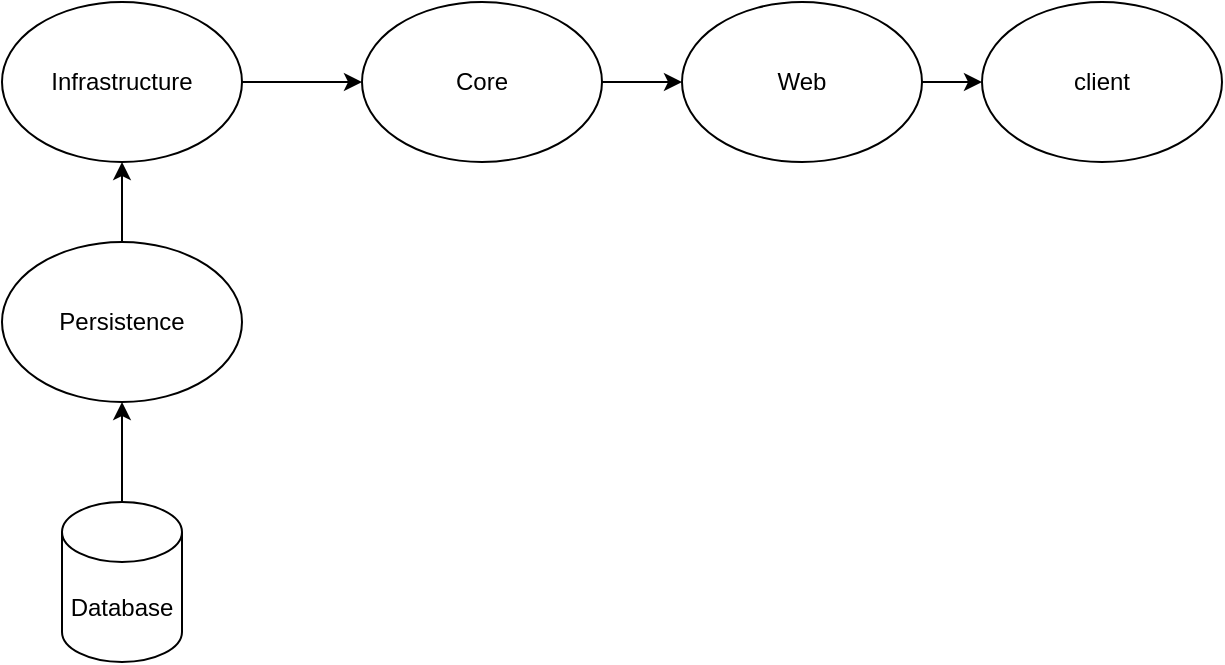 <mxfile version="24.5.2" type="device" pages="6">
  <diagram id="dAbLrMI_tqYq6oJa4dcf" name="Сторінка-6">
    <mxGraphModel dx="1380" dy="781" grid="1" gridSize="10" guides="1" tooltips="1" connect="1" arrows="1" fold="1" page="1" pageScale="1" pageWidth="827" pageHeight="1169" math="0" shadow="0">
      <root>
        <mxCell id="0" />
        <mxCell id="1" parent="0" />
        <mxCell id="hDm-lhfCTn2AZvQiIt91-3" style="edgeStyle=orthogonalEdgeStyle;rounded=0;orthogonalLoop=1;jettySize=auto;html=1;entryX=0.5;entryY=1;entryDx=0;entryDy=0;" edge="1" parent="1" source="hDm-lhfCTn2AZvQiIt91-1" target="hDm-lhfCTn2AZvQiIt91-2">
          <mxGeometry relative="1" as="geometry" />
        </mxCell>
        <mxCell id="hDm-lhfCTn2AZvQiIt91-1" value="Database" style="shape=cylinder3;whiteSpace=wrap;html=1;boundedLbl=1;backgroundOutline=1;size=15;" vertex="1" parent="1">
          <mxGeometry x="70" y="390" width="60" height="80" as="geometry" />
        </mxCell>
        <mxCell id="hDm-lhfCTn2AZvQiIt91-12" style="edgeStyle=orthogonalEdgeStyle;rounded=0;orthogonalLoop=1;jettySize=auto;html=1;entryX=0.5;entryY=1;entryDx=0;entryDy=0;" edge="1" parent="1" source="hDm-lhfCTn2AZvQiIt91-2" target="hDm-lhfCTn2AZvQiIt91-6">
          <mxGeometry relative="1" as="geometry" />
        </mxCell>
        <mxCell id="hDm-lhfCTn2AZvQiIt91-2" value="Persistence" style="ellipse;whiteSpace=wrap;html=1;" vertex="1" parent="1">
          <mxGeometry x="40" y="260" width="120" height="80" as="geometry" />
        </mxCell>
        <mxCell id="hDm-lhfCTn2AZvQiIt91-11" style="edgeStyle=orthogonalEdgeStyle;rounded=0;orthogonalLoop=1;jettySize=auto;html=1;entryX=0;entryY=0.5;entryDx=0;entryDy=0;" edge="1" parent="1" source="hDm-lhfCTn2AZvQiIt91-6" target="hDm-lhfCTn2AZvQiIt91-8">
          <mxGeometry relative="1" as="geometry" />
        </mxCell>
        <mxCell id="hDm-lhfCTn2AZvQiIt91-6" value="Infrastructure" style="ellipse;whiteSpace=wrap;html=1;" vertex="1" parent="1">
          <mxGeometry x="40" y="140" width="120" height="80" as="geometry" />
        </mxCell>
        <mxCell id="hDm-lhfCTn2AZvQiIt91-14" style="edgeStyle=orthogonalEdgeStyle;rounded=0;orthogonalLoop=1;jettySize=auto;html=1;" edge="1" parent="1" source="hDm-lhfCTn2AZvQiIt91-8" target="hDm-lhfCTn2AZvQiIt91-13">
          <mxGeometry relative="1" as="geometry" />
        </mxCell>
        <mxCell id="hDm-lhfCTn2AZvQiIt91-8" value="Core" style="ellipse;whiteSpace=wrap;html=1;" vertex="1" parent="1">
          <mxGeometry x="220" y="140" width="120" height="80" as="geometry" />
        </mxCell>
        <mxCell id="hDm-lhfCTn2AZvQiIt91-16" style="edgeStyle=orthogonalEdgeStyle;rounded=0;orthogonalLoop=1;jettySize=auto;html=1;" edge="1" parent="1" source="hDm-lhfCTn2AZvQiIt91-13" target="hDm-lhfCTn2AZvQiIt91-15">
          <mxGeometry relative="1" as="geometry" />
        </mxCell>
        <mxCell id="hDm-lhfCTn2AZvQiIt91-13" value="Web" style="ellipse;whiteSpace=wrap;html=1;" vertex="1" parent="1">
          <mxGeometry x="380" y="140" width="120" height="80" as="geometry" />
        </mxCell>
        <mxCell id="hDm-lhfCTn2AZvQiIt91-15" value="client" style="ellipse;whiteSpace=wrap;html=1;" vertex="1" parent="1">
          <mxGeometry x="530" y="140" width="120" height="80" as="geometry" />
        </mxCell>
      </root>
    </mxGraphModel>
  </diagram>
  <diagram name="Сторінка-1" id="4Yk-IFdAIJxi4n0sgdLl">
    <mxGraphModel dx="3861" dy="1950" grid="1" gridSize="10" guides="1" tooltips="1" connect="1" arrows="1" fold="1" page="1" pageScale="1" pageWidth="827" pageHeight="1169" math="0" shadow="0">
      <root>
        <mxCell id="0" />
        <mxCell id="1" parent="0" />
        <mxCell id="xT-ObQqMbLw8H_Po4eMm-7" style="edgeStyle=orthogonalEdgeStyle;rounded=0;orthogonalLoop=1;jettySize=auto;html=1;entryX=0.5;entryY=0;entryDx=0;entryDy=0;endArrow=none;endFill=0;" parent="1" source="xT-ObQqMbLw8H_Po4eMm-1" target="xT-ObQqMbLw8H_Po4eMm-5" edge="1">
          <mxGeometry relative="1" as="geometry">
            <Array as="points">
              <mxPoint x="420" y="170" />
              <mxPoint x="200" y="170" />
            </Array>
          </mxGeometry>
        </mxCell>
        <mxCell id="xT-ObQqMbLw8H_Po4eMm-8" style="edgeStyle=orthogonalEdgeStyle;rounded=0;orthogonalLoop=1;jettySize=auto;html=1;endArrow=none;endFill=0;" parent="1" source="xT-ObQqMbLw8H_Po4eMm-1" target="xT-ObQqMbLw8H_Po4eMm-6" edge="1">
          <mxGeometry relative="1" as="geometry">
            <Array as="points">
              <mxPoint x="620" y="170" />
            </Array>
          </mxGeometry>
        </mxCell>
        <mxCell id="xT-ObQqMbLw8H_Po4eMm-1" value="&lt;font face=&quot;Helvetica&quot; style=&quot;&quot;&gt;Бажаючі пограти в ЩДК не мають єдиної мультимовної бази&amp;nbsp;&lt;span style=&quot;line-height: 150%;&quot;&gt;&lt;font style=&quot;font-size: 12px;&quot;&gt;для &lt;/font&gt;накопичення, зберігання та організації питань-відповідей для інтелектуальної&lt;br&gt;гри &quot;Що? Де? Коли?&quot;&lt;/span&gt;&lt;/font&gt;" style="rounded=1;whiteSpace=wrap;html=1;" parent="1" vertex="1">
          <mxGeometry x="290" y="50" width="260" height="100" as="geometry" />
        </mxCell>
        <mxCell id="xT-ObQqMbLw8H_Po4eMm-5" value="недостатня кількість питань українською мовою" style="rounded=1;whiteSpace=wrap;html=1;" parent="1" vertex="1">
          <mxGeometry x="120" y="270" width="160" height="60" as="geometry" />
        </mxCell>
        <mxCell id="xT-ObQqMbLw8H_Po4eMm-11" style="edgeStyle=orthogonalEdgeStyle;rounded=0;orthogonalLoop=1;jettySize=auto;html=1;endArrow=none;endFill=0;" parent="1" source="xT-ObQqMbLw8H_Po4eMm-6" target="xT-ObQqMbLw8H_Po4eMm-9" edge="1">
          <mxGeometry relative="1" as="geometry">
            <Array as="points">
              <mxPoint x="620" y="270" />
              <mxPoint x="484" y="270" />
            </Array>
          </mxGeometry>
        </mxCell>
        <mxCell id="xT-ObQqMbLw8H_Po4eMm-12" style="edgeStyle=orthogonalEdgeStyle;rounded=0;orthogonalLoop=1;jettySize=auto;html=1;exitX=0.5;exitY=1;exitDx=0;exitDy=0;endArrow=none;endFill=0;" parent="1" source="xT-ObQqMbLw8H_Po4eMm-6" target="xT-ObQqMbLw8H_Po4eMm-10" edge="1">
          <mxGeometry relative="1" as="geometry">
            <Array as="points" />
          </mxGeometry>
        </mxCell>
        <mxCell id="xT-ObQqMbLw8H_Po4eMm-14" style="edgeStyle=orthogonalEdgeStyle;rounded=0;orthogonalLoop=1;jettySize=auto;html=1;entryX=0.5;entryY=0;entryDx=0;entryDy=0;endArrow=none;endFill=0;" parent="1" source="xT-ObQqMbLw8H_Po4eMm-6" target="xT-ObQqMbLw8H_Po4eMm-13" edge="1">
          <mxGeometry relative="1" as="geometry">
            <Array as="points">
              <mxPoint x="620" y="270" />
              <mxPoint x="760" y="270" />
            </Array>
          </mxGeometry>
        </mxCell>
        <mxCell id="xT-ObQqMbLw8H_Po4eMm-6" value="необхідність витрачати велику кількість часу на формування переліку питань" style="rounded=1;whiteSpace=wrap;html=1;" parent="1" vertex="1">
          <mxGeometry x="550" y="200" width="140" height="60" as="geometry" />
        </mxCell>
        <mxCell id="xT-ObQqMbLw8H_Po4eMm-9" value="наявність дублікатів питань" style="rounded=1;whiteSpace=wrap;html=1;" parent="1" vertex="1">
          <mxGeometry x="424" y="340" width="120" height="60" as="geometry" />
        </mxCell>
        <mxCell id="xT-ObQqMbLw8H_Po4eMm-10" value="відсутність єдиного джерела інформації" style="rounded=1;whiteSpace=wrap;html=1;" parent="1" vertex="1">
          <mxGeometry x="560" y="340" width="120" height="60" as="geometry" />
        </mxCell>
        <mxCell id="xT-ObQqMbLw8H_Po4eMm-13" value="необхідність самостійно визначати рівень складності питання" style="rounded=1;whiteSpace=wrap;html=1;" parent="1" vertex="1">
          <mxGeometry x="700" y="340" width="120" height="60" as="geometry" />
        </mxCell>
        <mxCell id="ZdOHhi22eedC991sWrJ1-8" style="edgeStyle=orthogonalEdgeStyle;rounded=0;orthogonalLoop=1;jettySize=auto;html=1;endArrow=none;endFill=0;" parent="1" source="ZdOHhi22eedC991sWrJ1-1" target="ZdOHhi22eedC991sWrJ1-3" edge="1">
          <mxGeometry relative="1" as="geometry" />
        </mxCell>
        <mxCell id="ZdOHhi22eedC991sWrJ1-9" style="edgeStyle=orthogonalEdgeStyle;rounded=0;orthogonalLoop=1;jettySize=auto;html=1;" parent="1" edge="1">
          <mxGeometry relative="1" as="geometry">
            <mxPoint x="328" y="600" as="sourcePoint" />
            <mxPoint x="12" y="747.5" as="targetPoint" />
          </mxGeometry>
        </mxCell>
        <mxCell id="ZdOHhi22eedC991sWrJ1-10" style="edgeStyle=orthogonalEdgeStyle;rounded=0;orthogonalLoop=1;jettySize=auto;html=1;endArrow=none;endFill=0;" parent="1" source="ZdOHhi22eedC991sWrJ1-1" target="ZdOHhi22eedC991sWrJ1-5" edge="1">
          <mxGeometry relative="1" as="geometry">
            <Array as="points">
              <mxPoint x="420" y="600" />
              <mxPoint x="842" y="600" />
            </Array>
          </mxGeometry>
        </mxCell>
        <mxCell id="ZdOHhi22eedC991sWrJ1-11" style="edgeStyle=orthogonalEdgeStyle;rounded=0;orthogonalLoop=1;jettySize=auto;html=1;endArrow=none;endFill=0;" parent="1" source="ZdOHhi22eedC991sWrJ1-1" target="ZdOHhi22eedC991sWrJ1-6" edge="1">
          <mxGeometry relative="1" as="geometry">
            <Array as="points">
              <mxPoint x="420" y="600" />
              <mxPoint x="632" y="600" />
            </Array>
          </mxGeometry>
        </mxCell>
        <mxCell id="ZdOHhi22eedC991sWrJ1-13" style="edgeStyle=orthogonalEdgeStyle;rounded=0;orthogonalLoop=1;jettySize=auto;html=1;endArrow=none;endFill=0;" parent="1" source="ZdOHhi22eedC991sWrJ1-1" target="ZdOHhi22eedC991sWrJ1-4" edge="1">
          <mxGeometry relative="1" as="geometry">
            <Array as="points">
              <mxPoint x="420" y="600" />
              <mxPoint x="212" y="600" />
            </Array>
          </mxGeometry>
        </mxCell>
        <mxCell id="ZdOHhi22eedC991sWrJ1-1" value="&lt;span style=&quot;line-height: 150%;&quot;&gt;&lt;font style=&quot;font-size: 12px;&quot; face=&quot;Helvetica&quot;&gt;Створення єдиної бази питань відповідей для інтелектуальної гри &quot;Що? Де? Коли?&quot;&lt;/font&gt;&lt;/span&gt;" style="rounded=1;whiteSpace=wrap;html=1;" parent="1" vertex="1">
          <mxGeometry x="328" y="505" width="184" height="75" as="geometry" />
        </mxCell>
        <mxCell id="ZdOHhi22eedC991sWrJ1-2" value="&lt;span style=&quot;line-height: 150%;&quot;&gt;&lt;font style=&quot;font-size: 12px;&quot; face=&quot;Helvetica&quot;&gt;розроблення модулю для перегляду турнірів&lt;/font&gt;&lt;/span&gt;" style="rounded=1;whiteSpace=wrap;html=1;" parent="1" vertex="1">
          <mxGeometry x="-80" y="690" width="184" height="75" as="geometry" />
        </mxCell>
        <mxCell id="ZdOHhi22eedC991sWrJ1-3" value="&lt;span style=&quot;line-height: 150%;&quot;&gt;&lt;font style=&quot;font-size: 12px;&quot; face=&quot;Helvetica&quot;&gt;розроблення модулю додавання турніру&lt;/font&gt;&lt;/span&gt;" style="rounded=1;whiteSpace=wrap;html=1;" parent="1" vertex="1">
          <mxGeometry x="328" y="690" width="184" height="75" as="geometry" />
        </mxCell>
        <mxCell id="ZdOHhi22eedC991sWrJ1-4" value="&lt;span style=&quot;line-height: 150%;&quot;&gt;&lt;font style=&quot;font-size: 12px;&quot; face=&quot;Helvetica&quot;&gt;розроблення модулю розділення користувачів на ролі&lt;/font&gt;&lt;/span&gt;" style="rounded=1;whiteSpace=wrap;html=1;" parent="1" vertex="1">
          <mxGeometry x="120" y="690" width="184" height="75" as="geometry" />
        </mxCell>
        <mxCell id="ZdOHhi22eedC991sWrJ1-5" value="&lt;span style=&quot;line-height: 150%;&quot;&gt;&lt;font style=&quot;font-size: 12px;&quot; face=&quot;Helvetica&quot;&gt;розроблення модулю генерації питань&lt;/font&gt;&lt;/span&gt;" style="rounded=1;whiteSpace=wrap;html=1;" parent="1" vertex="1">
          <mxGeometry x="750" y="690" width="184" height="75" as="geometry" />
        </mxCell>
        <mxCell id="ZdOHhi22eedC991sWrJ1-6" value="&lt;span style=&quot;line-height: 150%;&quot;&gt;&lt;font style=&quot;font-size: 12px;&quot; face=&quot;Helvetica&quot;&gt;розроблення модулю панелі адміністратора&lt;/font&gt;&lt;/span&gt;" style="rounded=1;whiteSpace=wrap;html=1;" parent="1" vertex="1">
          <mxGeometry x="540" y="690" width="184" height="75" as="geometry" />
        </mxCell>
        <mxCell id="ZdOHhi22eedC991sWrJ1-14" value="Дерево цілей" style="rounded=1;whiteSpace=wrap;html=1;fillColor=#d5e8d4;strokeColor=#82b366;" parent="1" vertex="1">
          <mxGeometry x="650" y="510" width="120" height="40" as="geometry" />
        </mxCell>
        <mxCell id="Iov8iritI2IlfBss5Z7z-1" value="Дерево результатів" style="rounded=1;whiteSpace=wrap;html=1;fillColor=#d5e8d4;strokeColor=#82b366;" parent="1" vertex="1">
          <mxGeometry x="660" y="850" width="120" height="40" as="geometry" />
        </mxCell>
        <mxCell id="Iov8iritI2IlfBss5Z7z-2" value="&lt;span style=&quot;line-height: 150%;&quot;&gt;&lt;font style=&quot;font-size: 12px;&quot; face=&quot;Helvetica&quot;&gt;Створено єдину базу питань відповідей для інтелектуальної гри &quot;Що? Де? Коли?&quot;&lt;/font&gt;&lt;/span&gt;" style="rounded=1;whiteSpace=wrap;html=1;" parent="1" vertex="1">
          <mxGeometry x="328" y="910" width="184" height="75" as="geometry" />
        </mxCell>
        <mxCell id="mTm-ireNvK02SfAzwQeO-1" value="Презентація" style="ellipse;whiteSpace=wrap;html=1;" parent="1" vertex="1">
          <mxGeometry x="1550" y="90" width="120" height="40" as="geometry" />
        </mxCell>
        <mxCell id="FtWiuKkBpGTH_vSGl-Sd-5" style="edgeStyle=orthogonalEdgeStyle;rounded=0;orthogonalLoop=1;jettySize=auto;html=1;endArrow=none;endFill=0;" parent="1" source="mTm-ireNvK02SfAzwQeO-2" target="FtWiuKkBpGTH_vSGl-Sd-3" edge="1">
          <mxGeometry relative="1" as="geometry">
            <Array as="points">
              <mxPoint x="1390" y="210" />
              <mxPoint x="1210" y="210" />
            </Array>
          </mxGeometry>
        </mxCell>
        <mxCell id="FtWiuKkBpGTH_vSGl-Sd-6" style="edgeStyle=orthogonalEdgeStyle;rounded=0;orthogonalLoop=1;jettySize=auto;html=1;endArrow=none;endFill=0;" parent="1" source="mTm-ireNvK02SfAzwQeO-2" target="FtWiuKkBpGTH_vSGl-Sd-1" edge="1">
          <mxGeometry relative="1" as="geometry" />
        </mxCell>
        <mxCell id="FtWiuKkBpGTH_vSGl-Sd-7" style="edgeStyle=orthogonalEdgeStyle;rounded=0;orthogonalLoop=1;jettySize=auto;html=1;endArrow=none;endFill=0;" parent="1" source="mTm-ireNvK02SfAzwQeO-2" target="FtWiuKkBpGTH_vSGl-Sd-2" edge="1">
          <mxGeometry relative="1" as="geometry">
            <Array as="points">
              <mxPoint x="1390" y="210" />
              <mxPoint x="1570" y="210" />
            </Array>
          </mxGeometry>
        </mxCell>
        <mxCell id="mTm-ireNvK02SfAzwQeO-2" value="Односторінковий застосунок на Angular" style="rounded=0;whiteSpace=wrap;html=1;" parent="1" vertex="1">
          <mxGeometry x="1330" y="130" width="120" height="60" as="geometry" />
        </mxCell>
        <mxCell id="mTm-ireNvK02SfAzwQeO-3" value="Бізнес логіка" style="ellipse;whiteSpace=wrap;html=1;" parent="1" vertex="1">
          <mxGeometry x="1550" y="370" width="120" height="40" as="geometry" />
        </mxCell>
        <mxCell id="FtWiuKkBpGTH_vSGl-Sd-11" style="edgeStyle=orthogonalEdgeStyle;rounded=0;orthogonalLoop=1;jettySize=auto;html=1;endArrow=none;endFill=0;" parent="1" source="mTm-ireNvK02SfAzwQeO-4" target="FtWiuKkBpGTH_vSGl-Sd-8" edge="1">
          <mxGeometry relative="1" as="geometry">
            <Array as="points">
              <mxPoint x="1390" y="500" />
              <mxPoint x="1210" y="500" />
            </Array>
          </mxGeometry>
        </mxCell>
        <mxCell id="FtWiuKkBpGTH_vSGl-Sd-12" style="edgeStyle=orthogonalEdgeStyle;rounded=0;orthogonalLoop=1;jettySize=auto;html=1;endArrow=none;endFill=0;" parent="1" source="mTm-ireNvK02SfAzwQeO-4" target="FtWiuKkBpGTH_vSGl-Sd-9" edge="1">
          <mxGeometry relative="1" as="geometry" />
        </mxCell>
        <mxCell id="FtWiuKkBpGTH_vSGl-Sd-13" style="edgeStyle=orthogonalEdgeStyle;rounded=0;orthogonalLoop=1;jettySize=auto;html=1;endArrow=none;endFill=0;" parent="1" source="mTm-ireNvK02SfAzwQeO-4" target="FtWiuKkBpGTH_vSGl-Sd-10" edge="1">
          <mxGeometry relative="1" as="geometry">
            <Array as="points">
              <mxPoint x="1390" y="500" />
              <mxPoint x="1570" y="500" />
            </Array>
          </mxGeometry>
        </mxCell>
        <mxCell id="mTm-ireNvK02SfAzwQeO-4" value="Сервер на ASP.NET Core" style="rounded=0;whiteSpace=wrap;html=1;" parent="1" vertex="1">
          <mxGeometry x="1330" y="420" width="120" height="60" as="geometry" />
        </mxCell>
        <mxCell id="FtWiuKkBpGTH_vSGl-Sd-1" value="Компоненти" style="rounded=0;whiteSpace=wrap;html=1;" parent="1" vertex="1">
          <mxGeometry x="1330" y="260" width="120" height="60" as="geometry" />
        </mxCell>
        <mxCell id="FtWiuKkBpGTH_vSGl-Sd-2" value="Сервіси" style="rounded=0;whiteSpace=wrap;html=1;" parent="1" vertex="1">
          <mxGeometry x="1510" y="260" width="120" height="60" as="geometry" />
        </mxCell>
        <mxCell id="FtWiuKkBpGTH_vSGl-Sd-3" value="Модулі" style="rounded=0;whiteSpace=wrap;html=1;" parent="1" vertex="1">
          <mxGeometry x="1150" y="260" width="120" height="60" as="geometry" />
        </mxCell>
        <mxCell id="FtWiuKkBpGTH_vSGl-Sd-8" value="Контролери" style="rounded=0;whiteSpace=wrap;html=1;" parent="1" vertex="1">
          <mxGeometry x="1150" y="540" width="120" height="60" as="geometry" />
        </mxCell>
        <mxCell id="FtWiuKkBpGTH_vSGl-Sd-9" value="Сервіси" style="rounded=0;whiteSpace=wrap;html=1;" parent="1" vertex="1">
          <mxGeometry x="1330" y="540" width="120" height="60" as="geometry" />
        </mxCell>
        <mxCell id="FtWiuKkBpGTH_vSGl-Sd-10" value="Репозиторії" style="rounded=0;whiteSpace=wrap;html=1;" parent="1" vertex="1">
          <mxGeometry x="1510" y="540" width="120" height="60" as="geometry" />
        </mxCell>
        <mxCell id="FtWiuKkBpGTH_vSGl-Sd-14" value="Дані" style="ellipse;whiteSpace=wrap;html=1;" parent="1" vertex="1">
          <mxGeometry x="1550" y="680" width="120" height="40" as="geometry" />
        </mxCell>
        <mxCell id="FtWiuKkBpGTH_vSGl-Sd-15" value="База даних SQL Server" style="rounded=0;whiteSpace=wrap;html=1;" parent="1" vertex="1">
          <mxGeometry x="1330" y="720" width="120" height="60" as="geometry" />
        </mxCell>
        <mxCell id="FtWiuKkBpGTH_vSGl-Sd-18" value="" style="swimlane;startSize=0;fillColor=#dae8fc;strokeColor=#6c8ebf;" parent="1" vertex="1">
          <mxGeometry x="1100" y="70" width="620" height="810" as="geometry">
            <mxRectangle x="1100" y="70" width="50" height="40" as="alternateBounds" />
          </mxGeometry>
        </mxCell>
        <mxCell id="FtWiuKkBpGTH_vSGl-Sd-26" style="edgeStyle=orthogonalEdgeStyle;rounded=0;orthogonalLoop=1;jettySize=auto;html=1;exitX=0.5;exitY=1;exitDx=0;exitDy=0;" parent="FtWiuKkBpGTH_vSGl-Sd-18" edge="1">
          <mxGeometry relative="1" as="geometry">
            <mxPoint x="310" y="810" as="sourcePoint" />
            <mxPoint x="310" y="810" as="targetPoint" />
          </mxGeometry>
        </mxCell>
        <mxCell id="mkhXkqGHJLNKr7PjVlJG-22" value="tournaments" style="shape=table;startSize=30;container=1;collapsible=1;childLayout=tableLayout;fixedRows=1;rowLines=0;fontStyle=1;align=center;resizeLast=1;html=1;" parent="1" vertex="1">
          <mxGeometry x="1380" y="980" width="180" height="180" as="geometry">
            <mxRectangle x="1010" y="980" width="110" height="30" as="alternateBounds" />
          </mxGeometry>
        </mxCell>
        <mxCell id="mkhXkqGHJLNKr7PjVlJG-23" value="" style="shape=tableRow;horizontal=0;startSize=0;swimlaneHead=0;swimlaneBody=0;fillColor=none;collapsible=0;dropTarget=0;points=[[0,0.5],[1,0.5]];portConstraint=eastwest;top=0;left=0;right=0;bottom=1;" parent="mkhXkqGHJLNKr7PjVlJG-22" vertex="1">
          <mxGeometry y="30" width="180" height="30" as="geometry" />
        </mxCell>
        <mxCell id="mkhXkqGHJLNKr7PjVlJG-24" value="PK" style="shape=partialRectangle;connectable=0;fillColor=none;top=0;left=0;bottom=0;right=0;fontStyle=1;overflow=hidden;whiteSpace=wrap;html=1;" parent="mkhXkqGHJLNKr7PjVlJG-23" vertex="1">
          <mxGeometry width="30" height="30" as="geometry">
            <mxRectangle width="30" height="30" as="alternateBounds" />
          </mxGeometry>
        </mxCell>
        <mxCell id="mkhXkqGHJLNKr7PjVlJG-25" value="Id" style="shape=partialRectangle;connectable=0;fillColor=none;top=0;left=0;bottom=0;right=0;align=left;spacingLeft=6;fontStyle=5;overflow=hidden;whiteSpace=wrap;html=1;" parent="mkhXkqGHJLNKr7PjVlJG-23" vertex="1">
          <mxGeometry x="30" width="150" height="30" as="geometry">
            <mxRectangle width="150" height="30" as="alternateBounds" />
          </mxGeometry>
        </mxCell>
        <mxCell id="mkhXkqGHJLNKr7PjVlJG-26" value="" style="shape=tableRow;horizontal=0;startSize=0;swimlaneHead=0;swimlaneBody=0;fillColor=none;collapsible=0;dropTarget=0;points=[[0,0.5],[1,0.5]];portConstraint=eastwest;top=0;left=0;right=0;bottom=0;" parent="mkhXkqGHJLNKr7PjVlJG-22" vertex="1">
          <mxGeometry y="60" width="180" height="30" as="geometry" />
        </mxCell>
        <mxCell id="mkhXkqGHJLNKr7PjVlJG-27" value="" style="shape=partialRectangle;connectable=0;fillColor=none;top=0;left=0;bottom=0;right=0;editable=1;overflow=hidden;whiteSpace=wrap;html=1;" parent="mkhXkqGHJLNKr7PjVlJG-26" vertex="1">
          <mxGeometry width="30" height="30" as="geometry">
            <mxRectangle width="30" height="30" as="alternateBounds" />
          </mxGeometry>
        </mxCell>
        <mxCell id="mkhXkqGHJLNKr7PjVlJG-28" value="date" style="shape=partialRectangle;connectable=0;fillColor=none;top=0;left=0;bottom=0;right=0;align=left;spacingLeft=6;overflow=hidden;whiteSpace=wrap;html=1;" parent="mkhXkqGHJLNKr7PjVlJG-26" vertex="1">
          <mxGeometry x="30" width="150" height="30" as="geometry">
            <mxRectangle width="150" height="30" as="alternateBounds" />
          </mxGeometry>
        </mxCell>
        <mxCell id="mkhXkqGHJLNKr7PjVlJG-29" value="" style="shape=tableRow;horizontal=0;startSize=0;swimlaneHead=0;swimlaneBody=0;fillColor=none;collapsible=0;dropTarget=0;points=[[0,0.5],[1,0.5]];portConstraint=eastwest;top=0;left=0;right=0;bottom=0;" parent="mkhXkqGHJLNKr7PjVlJG-22" vertex="1">
          <mxGeometry y="90" width="180" height="30" as="geometry" />
        </mxCell>
        <mxCell id="mkhXkqGHJLNKr7PjVlJG-30" value="" style="shape=partialRectangle;connectable=0;fillColor=none;top=0;left=0;bottom=0;right=0;editable=1;overflow=hidden;whiteSpace=wrap;html=1;" parent="mkhXkqGHJLNKr7PjVlJG-29" vertex="1">
          <mxGeometry width="30" height="30" as="geometry">
            <mxRectangle width="30" height="30" as="alternateBounds" />
          </mxGeometry>
        </mxCell>
        <mxCell id="mkhXkqGHJLNKr7PjVlJG-31" value="category" style="shape=partialRectangle;connectable=0;fillColor=none;top=0;left=0;bottom=0;right=0;align=left;spacingLeft=6;overflow=hidden;whiteSpace=wrap;html=1;" parent="mkhXkqGHJLNKr7PjVlJG-29" vertex="1">
          <mxGeometry x="30" width="150" height="30" as="geometry">
            <mxRectangle width="150" height="30" as="alternateBounds" />
          </mxGeometry>
        </mxCell>
        <mxCell id="mkhXkqGHJLNKr7PjVlJG-32" value="" style="shape=tableRow;horizontal=0;startSize=0;swimlaneHead=0;swimlaneBody=0;fillColor=none;collapsible=0;dropTarget=0;points=[[0,0.5],[1,0.5]];portConstraint=eastwest;top=0;left=0;right=0;bottom=0;" parent="mkhXkqGHJLNKr7PjVlJG-22" vertex="1">
          <mxGeometry y="120" width="180" height="30" as="geometry" />
        </mxCell>
        <mxCell id="mkhXkqGHJLNKr7PjVlJG-33" value="FK" style="shape=partialRectangle;connectable=0;fillColor=none;top=0;left=0;bottom=0;right=0;editable=1;overflow=hidden;whiteSpace=wrap;html=1;" parent="mkhXkqGHJLNKr7PjVlJG-32" vertex="1">
          <mxGeometry width="30" height="30" as="geometry">
            <mxRectangle width="30" height="30" as="alternateBounds" />
          </mxGeometry>
        </mxCell>
        <mxCell id="mkhXkqGHJLNKr7PjVlJG-34" value="questionId" style="shape=partialRectangle;connectable=0;fillColor=none;top=0;left=0;bottom=0;right=0;align=left;spacingLeft=6;overflow=hidden;whiteSpace=wrap;html=1;" parent="mkhXkqGHJLNKr7PjVlJG-32" vertex="1">
          <mxGeometry x="30" width="150" height="30" as="geometry">
            <mxRectangle width="150" height="30" as="alternateBounds" />
          </mxGeometry>
        </mxCell>
        <mxCell id="mkhXkqGHJLNKr7PjVlJG-93" style="shape=tableRow;horizontal=0;startSize=0;swimlaneHead=0;swimlaneBody=0;fillColor=none;collapsible=0;dropTarget=0;points=[[0,0.5],[1,0.5]];portConstraint=eastwest;top=0;left=0;right=0;bottom=0;" parent="mkhXkqGHJLNKr7PjVlJG-22" vertex="1">
          <mxGeometry y="150" width="180" height="30" as="geometry" />
        </mxCell>
        <mxCell id="mkhXkqGHJLNKr7PjVlJG-94" style="shape=partialRectangle;connectable=0;fillColor=none;top=0;left=0;bottom=0;right=0;editable=1;overflow=hidden;whiteSpace=wrap;html=1;" parent="mkhXkqGHJLNKr7PjVlJG-93" vertex="1">
          <mxGeometry width="30" height="30" as="geometry">
            <mxRectangle width="30" height="30" as="alternateBounds" />
          </mxGeometry>
        </mxCell>
        <mxCell id="mkhXkqGHJLNKr7PjVlJG-95" value="language" style="shape=partialRectangle;connectable=0;fillColor=none;top=0;left=0;bottom=0;right=0;align=left;spacingLeft=6;overflow=hidden;whiteSpace=wrap;html=1;" parent="mkhXkqGHJLNKr7PjVlJG-93" vertex="1">
          <mxGeometry x="30" width="150" height="30" as="geometry">
            <mxRectangle width="150" height="30" as="alternateBounds" />
          </mxGeometry>
        </mxCell>
        <mxCell id="mkhXkqGHJLNKr7PjVlJG-45" value="questions" style="shape=table;startSize=30;container=1;collapsible=1;childLayout=tableLayout;fixedRows=1;rowLines=0;fontStyle=1;align=center;resizeLast=1;html=1;" parent="1" vertex="1">
          <mxGeometry x="1380" y="1169" width="180" height="180" as="geometry">
            <mxRectangle x="1010" y="980" width="110" height="30" as="alternateBounds" />
          </mxGeometry>
        </mxCell>
        <mxCell id="mkhXkqGHJLNKr7PjVlJG-46" value="" style="shape=tableRow;horizontal=0;startSize=0;swimlaneHead=0;swimlaneBody=0;fillColor=none;collapsible=0;dropTarget=0;points=[[0,0.5],[1,0.5]];portConstraint=eastwest;top=0;left=0;right=0;bottom=1;" parent="mkhXkqGHJLNKr7PjVlJG-45" vertex="1">
          <mxGeometry y="30" width="180" height="30" as="geometry" />
        </mxCell>
        <mxCell id="mkhXkqGHJLNKr7PjVlJG-47" value="PK" style="shape=partialRectangle;connectable=0;fillColor=none;top=0;left=0;bottom=0;right=0;fontStyle=1;overflow=hidden;whiteSpace=wrap;html=1;" parent="mkhXkqGHJLNKr7PjVlJG-46" vertex="1">
          <mxGeometry width="30" height="30" as="geometry">
            <mxRectangle width="30" height="30" as="alternateBounds" />
          </mxGeometry>
        </mxCell>
        <mxCell id="mkhXkqGHJLNKr7PjVlJG-48" value="Id" style="shape=partialRectangle;connectable=0;fillColor=none;top=0;left=0;bottom=0;right=0;align=left;spacingLeft=6;fontStyle=5;overflow=hidden;whiteSpace=wrap;html=1;" parent="mkhXkqGHJLNKr7PjVlJG-46" vertex="1">
          <mxGeometry x="30" width="150" height="30" as="geometry">
            <mxRectangle width="150" height="30" as="alternateBounds" />
          </mxGeometry>
        </mxCell>
        <mxCell id="mkhXkqGHJLNKr7PjVlJG-49" value="" style="shape=tableRow;horizontal=0;startSize=0;swimlaneHead=0;swimlaneBody=0;fillColor=none;collapsible=0;dropTarget=0;points=[[0,0.5],[1,0.5]];portConstraint=eastwest;top=0;left=0;right=0;bottom=0;" parent="mkhXkqGHJLNKr7PjVlJG-45" vertex="1">
          <mxGeometry y="60" width="180" height="30" as="geometry" />
        </mxCell>
        <mxCell id="mkhXkqGHJLNKr7PjVlJG-50" value="" style="shape=partialRectangle;connectable=0;fillColor=none;top=0;left=0;bottom=0;right=0;editable=1;overflow=hidden;whiteSpace=wrap;html=1;" parent="mkhXkqGHJLNKr7PjVlJG-49" vertex="1">
          <mxGeometry width="30" height="30" as="geometry">
            <mxRectangle width="30" height="30" as="alternateBounds" />
          </mxGeometry>
        </mxCell>
        <mxCell id="mkhXkqGHJLNKr7PjVlJG-51" value="text" style="shape=partialRectangle;connectable=0;fillColor=none;top=0;left=0;bottom=0;right=0;align=left;spacingLeft=6;overflow=hidden;whiteSpace=wrap;html=1;" parent="mkhXkqGHJLNKr7PjVlJG-49" vertex="1">
          <mxGeometry x="30" width="150" height="30" as="geometry">
            <mxRectangle width="150" height="30" as="alternateBounds" />
          </mxGeometry>
        </mxCell>
        <mxCell id="mkhXkqGHJLNKr7PjVlJG-52" value="" style="shape=tableRow;horizontal=0;startSize=0;swimlaneHead=0;swimlaneBody=0;fillColor=none;collapsible=0;dropTarget=0;points=[[0,0.5],[1,0.5]];portConstraint=eastwest;top=0;left=0;right=0;bottom=0;" parent="mkhXkqGHJLNKr7PjVlJG-45" vertex="1">
          <mxGeometry y="90" width="180" height="30" as="geometry" />
        </mxCell>
        <mxCell id="mkhXkqGHJLNKr7PjVlJG-53" value="" style="shape=partialRectangle;connectable=0;fillColor=none;top=0;left=0;bottom=0;right=0;editable=1;overflow=hidden;whiteSpace=wrap;html=1;" parent="mkhXkqGHJLNKr7PjVlJG-52" vertex="1">
          <mxGeometry width="30" height="30" as="geometry">
            <mxRectangle width="30" height="30" as="alternateBounds" />
          </mxGeometry>
        </mxCell>
        <mxCell id="mkhXkqGHJLNKr7PjVlJG-54" value="answer" style="shape=partialRectangle;connectable=0;fillColor=none;top=0;left=0;bottom=0;right=0;align=left;spacingLeft=6;overflow=hidden;whiteSpace=wrap;html=1;" parent="mkhXkqGHJLNKr7PjVlJG-52" vertex="1">
          <mxGeometry x="30" width="150" height="30" as="geometry">
            <mxRectangle width="150" height="30" as="alternateBounds" />
          </mxGeometry>
        </mxCell>
        <mxCell id="mkhXkqGHJLNKr7PjVlJG-55" value="" style="shape=tableRow;horizontal=0;startSize=0;swimlaneHead=0;swimlaneBody=0;fillColor=none;collapsible=0;dropTarget=0;points=[[0,0.5],[1,0.5]];portConstraint=eastwest;top=0;left=0;right=0;bottom=0;" parent="mkhXkqGHJLNKr7PjVlJG-45" vertex="1">
          <mxGeometry y="120" width="180" height="30" as="geometry" />
        </mxCell>
        <mxCell id="mkhXkqGHJLNKr7PjVlJG-56" value="" style="shape=partialRectangle;connectable=0;fillColor=none;top=0;left=0;bottom=0;right=0;editable=1;overflow=hidden;whiteSpace=wrap;html=1;" parent="mkhXkqGHJLNKr7PjVlJG-55" vertex="1">
          <mxGeometry width="30" height="30" as="geometry">
            <mxRectangle width="30" height="30" as="alternateBounds" />
          </mxGeometry>
        </mxCell>
        <mxCell id="mkhXkqGHJLNKr7PjVlJG-57" value="language" style="shape=partialRectangle;connectable=0;fillColor=none;top=0;left=0;bottom=0;right=0;align=left;spacingLeft=6;overflow=hidden;whiteSpace=wrap;html=1;" parent="mkhXkqGHJLNKr7PjVlJG-55" vertex="1">
          <mxGeometry x="30" width="150" height="30" as="geometry">
            <mxRectangle width="150" height="30" as="alternateBounds" />
          </mxGeometry>
        </mxCell>
        <mxCell id="mkhXkqGHJLNKr7PjVlJG-58" style="shape=tableRow;horizontal=0;startSize=0;swimlaneHead=0;swimlaneBody=0;fillColor=none;collapsible=0;dropTarget=0;points=[[0,0.5],[1,0.5]];portConstraint=eastwest;top=0;left=0;right=0;bottom=0;" parent="mkhXkqGHJLNKr7PjVlJG-45" vertex="1">
          <mxGeometry y="150" width="180" height="30" as="geometry" />
        </mxCell>
        <mxCell id="mkhXkqGHJLNKr7PjVlJG-59" style="shape=partialRectangle;connectable=0;fillColor=none;top=0;left=0;bottom=0;right=0;editable=1;overflow=hidden;whiteSpace=wrap;html=1;" parent="mkhXkqGHJLNKr7PjVlJG-58" vertex="1">
          <mxGeometry width="30" height="30" as="geometry">
            <mxRectangle width="30" height="30" as="alternateBounds" />
          </mxGeometry>
        </mxCell>
        <mxCell id="mkhXkqGHJLNKr7PjVlJG-60" value="category" style="shape=partialRectangle;connectable=0;fillColor=none;top=0;left=0;bottom=0;right=0;align=left;spacingLeft=6;overflow=hidden;whiteSpace=wrap;html=1;" parent="mkhXkqGHJLNKr7PjVlJG-58" vertex="1">
          <mxGeometry x="30" width="150" height="30" as="geometry">
            <mxRectangle width="150" height="30" as="alternateBounds" />
          </mxGeometry>
        </mxCell>
        <mxCell id="mkhXkqGHJLNKr7PjVlJG-61" value="users" style="shape=table;startSize=30;container=1;collapsible=1;childLayout=tableLayout;fixedRows=1;rowLines=0;fontStyle=1;align=center;resizeLast=1;html=1;" parent="1" vertex="1">
          <mxGeometry x="1040" y="1000" width="180" height="150" as="geometry">
            <mxRectangle x="1010" y="980" width="110" height="30" as="alternateBounds" />
          </mxGeometry>
        </mxCell>
        <mxCell id="mkhXkqGHJLNKr7PjVlJG-62" value="" style="shape=tableRow;horizontal=0;startSize=0;swimlaneHead=0;swimlaneBody=0;fillColor=none;collapsible=0;dropTarget=0;points=[[0,0.5],[1,0.5]];portConstraint=eastwest;top=0;left=0;right=0;bottom=1;" parent="mkhXkqGHJLNKr7PjVlJG-61" vertex="1">
          <mxGeometry y="30" width="180" height="30" as="geometry" />
        </mxCell>
        <mxCell id="mkhXkqGHJLNKr7PjVlJG-63" value="PK" style="shape=partialRectangle;connectable=0;fillColor=none;top=0;left=0;bottom=0;right=0;fontStyle=1;overflow=hidden;whiteSpace=wrap;html=1;" parent="mkhXkqGHJLNKr7PjVlJG-62" vertex="1">
          <mxGeometry width="30" height="30" as="geometry">
            <mxRectangle width="30" height="30" as="alternateBounds" />
          </mxGeometry>
        </mxCell>
        <mxCell id="mkhXkqGHJLNKr7PjVlJG-64" value="Id" style="shape=partialRectangle;connectable=0;fillColor=none;top=0;left=0;bottom=0;right=0;align=left;spacingLeft=6;fontStyle=5;overflow=hidden;whiteSpace=wrap;html=1;" parent="mkhXkqGHJLNKr7PjVlJG-62" vertex="1">
          <mxGeometry x="30" width="150" height="30" as="geometry">
            <mxRectangle width="150" height="30" as="alternateBounds" />
          </mxGeometry>
        </mxCell>
        <mxCell id="mkhXkqGHJLNKr7PjVlJG-65" value="" style="shape=tableRow;horizontal=0;startSize=0;swimlaneHead=0;swimlaneBody=0;fillColor=none;collapsible=0;dropTarget=0;points=[[0,0.5],[1,0.5]];portConstraint=eastwest;top=0;left=0;right=0;bottom=0;" parent="mkhXkqGHJLNKr7PjVlJG-61" vertex="1">
          <mxGeometry y="60" width="180" height="30" as="geometry" />
        </mxCell>
        <mxCell id="mkhXkqGHJLNKr7PjVlJG-66" value="" style="shape=partialRectangle;connectable=0;fillColor=none;top=0;left=0;bottom=0;right=0;editable=1;overflow=hidden;whiteSpace=wrap;html=1;" parent="mkhXkqGHJLNKr7PjVlJG-65" vertex="1">
          <mxGeometry width="30" height="30" as="geometry">
            <mxRectangle width="30" height="30" as="alternateBounds" />
          </mxGeometry>
        </mxCell>
        <mxCell id="mkhXkqGHJLNKr7PjVlJG-67" value="email" style="shape=partialRectangle;connectable=0;fillColor=none;top=0;left=0;bottom=0;right=0;align=left;spacingLeft=6;overflow=hidden;whiteSpace=wrap;html=1;" parent="mkhXkqGHJLNKr7PjVlJG-65" vertex="1">
          <mxGeometry x="30" width="150" height="30" as="geometry">
            <mxRectangle width="150" height="30" as="alternateBounds" />
          </mxGeometry>
        </mxCell>
        <mxCell id="mkhXkqGHJLNKr7PjVlJG-68" value="" style="shape=tableRow;horizontal=0;startSize=0;swimlaneHead=0;swimlaneBody=0;fillColor=none;collapsible=0;dropTarget=0;points=[[0,0.5],[1,0.5]];portConstraint=eastwest;top=0;left=0;right=0;bottom=0;" parent="mkhXkqGHJLNKr7PjVlJG-61" vertex="1">
          <mxGeometry y="90" width="180" height="30" as="geometry" />
        </mxCell>
        <mxCell id="mkhXkqGHJLNKr7PjVlJG-69" value="" style="shape=partialRectangle;connectable=0;fillColor=none;top=0;left=0;bottom=0;right=0;editable=1;overflow=hidden;whiteSpace=wrap;html=1;" parent="mkhXkqGHJLNKr7PjVlJG-68" vertex="1">
          <mxGeometry width="30" height="30" as="geometry">
            <mxRectangle width="30" height="30" as="alternateBounds" />
          </mxGeometry>
        </mxCell>
        <mxCell id="mkhXkqGHJLNKr7PjVlJG-70" value="password" style="shape=partialRectangle;connectable=0;fillColor=none;top=0;left=0;bottom=0;right=0;align=left;spacingLeft=6;overflow=hidden;whiteSpace=wrap;html=1;" parent="mkhXkqGHJLNKr7PjVlJG-68" vertex="1">
          <mxGeometry x="30" width="150" height="30" as="geometry">
            <mxRectangle width="150" height="30" as="alternateBounds" />
          </mxGeometry>
        </mxCell>
        <mxCell id="mkhXkqGHJLNKr7PjVlJG-71" value="" style="shape=tableRow;horizontal=0;startSize=0;swimlaneHead=0;swimlaneBody=0;fillColor=none;collapsible=0;dropTarget=0;points=[[0,0.5],[1,0.5]];portConstraint=eastwest;top=0;left=0;right=0;bottom=0;" parent="mkhXkqGHJLNKr7PjVlJG-61" vertex="1">
          <mxGeometry y="120" width="180" height="30" as="geometry" />
        </mxCell>
        <mxCell id="mkhXkqGHJLNKr7PjVlJG-72" value="FK" style="shape=partialRectangle;connectable=0;fillColor=none;top=0;left=0;bottom=0;right=0;editable=1;overflow=hidden;whiteSpace=wrap;html=1;" parent="mkhXkqGHJLNKr7PjVlJG-71" vertex="1">
          <mxGeometry width="30" height="30" as="geometry">
            <mxRectangle width="30" height="30" as="alternateBounds" />
          </mxGeometry>
        </mxCell>
        <mxCell id="mkhXkqGHJLNKr7PjVlJG-73" value="roleId" style="shape=partialRectangle;connectable=0;fillColor=none;top=0;left=0;bottom=0;right=0;align=left;spacingLeft=6;overflow=hidden;whiteSpace=wrap;html=1;" parent="mkhXkqGHJLNKr7PjVlJG-71" vertex="1">
          <mxGeometry x="30" width="150" height="30" as="geometry">
            <mxRectangle width="150" height="30" as="alternateBounds" />
          </mxGeometry>
        </mxCell>
        <mxCell id="mkhXkqGHJLNKr7PjVlJG-74" value="roles" style="shape=table;startSize=30;container=1;collapsible=1;childLayout=tableLayout;fixedRows=1;rowLines=0;fontStyle=1;align=center;resizeLast=1;html=1;" parent="1" vertex="1">
          <mxGeometry x="1040" y="1180" width="180" height="120" as="geometry">
            <mxRectangle x="1010" y="980" width="110" height="30" as="alternateBounds" />
          </mxGeometry>
        </mxCell>
        <mxCell id="mkhXkqGHJLNKr7PjVlJG-75" value="" style="shape=tableRow;horizontal=0;startSize=0;swimlaneHead=0;swimlaneBody=0;fillColor=none;collapsible=0;dropTarget=0;points=[[0,0.5],[1,0.5]];portConstraint=eastwest;top=0;left=0;right=0;bottom=1;" parent="mkhXkqGHJLNKr7PjVlJG-74" vertex="1">
          <mxGeometry y="30" width="180" height="30" as="geometry" />
        </mxCell>
        <mxCell id="mkhXkqGHJLNKr7PjVlJG-76" value="PK" style="shape=partialRectangle;connectable=0;fillColor=none;top=0;left=0;bottom=0;right=0;fontStyle=1;overflow=hidden;whiteSpace=wrap;html=1;" parent="mkhXkqGHJLNKr7PjVlJG-75" vertex="1">
          <mxGeometry width="30" height="30" as="geometry">
            <mxRectangle width="30" height="30" as="alternateBounds" />
          </mxGeometry>
        </mxCell>
        <mxCell id="mkhXkqGHJLNKr7PjVlJG-77" value="Id" style="shape=partialRectangle;connectable=0;fillColor=none;top=0;left=0;bottom=0;right=0;align=left;spacingLeft=6;fontStyle=5;overflow=hidden;whiteSpace=wrap;html=1;" parent="mkhXkqGHJLNKr7PjVlJG-75" vertex="1">
          <mxGeometry x="30" width="150" height="30" as="geometry">
            <mxRectangle width="150" height="30" as="alternateBounds" />
          </mxGeometry>
        </mxCell>
        <mxCell id="mkhXkqGHJLNKr7PjVlJG-78" value="" style="shape=tableRow;horizontal=0;startSize=0;swimlaneHead=0;swimlaneBody=0;fillColor=none;collapsible=0;dropTarget=0;points=[[0,0.5],[1,0.5]];portConstraint=eastwest;top=0;left=0;right=0;bottom=0;" parent="mkhXkqGHJLNKr7PjVlJG-74" vertex="1">
          <mxGeometry y="60" width="180" height="30" as="geometry" />
        </mxCell>
        <mxCell id="mkhXkqGHJLNKr7PjVlJG-79" value="" style="shape=partialRectangle;connectable=0;fillColor=none;top=0;left=0;bottom=0;right=0;editable=1;overflow=hidden;whiteSpace=wrap;html=1;" parent="mkhXkqGHJLNKr7PjVlJG-78" vertex="1">
          <mxGeometry width="30" height="30" as="geometry">
            <mxRectangle width="30" height="30" as="alternateBounds" />
          </mxGeometry>
        </mxCell>
        <mxCell id="mkhXkqGHJLNKr7PjVlJG-80" value="name" style="shape=partialRectangle;connectable=0;fillColor=none;top=0;left=0;bottom=0;right=0;align=left;spacingLeft=6;overflow=hidden;whiteSpace=wrap;html=1;" parent="mkhXkqGHJLNKr7PjVlJG-78" vertex="1">
          <mxGeometry x="30" width="150" height="30" as="geometry">
            <mxRectangle width="150" height="30" as="alternateBounds" />
          </mxGeometry>
        </mxCell>
        <mxCell id="mkhXkqGHJLNKr7PjVlJG-81" value="" style="shape=tableRow;horizontal=0;startSize=0;swimlaneHead=0;swimlaneBody=0;fillColor=none;collapsible=0;dropTarget=0;points=[[0,0.5],[1,0.5]];portConstraint=eastwest;top=0;left=0;right=0;bottom=0;" parent="mkhXkqGHJLNKr7PjVlJG-74" vertex="1">
          <mxGeometry y="90" width="180" height="30" as="geometry" />
        </mxCell>
        <mxCell id="mkhXkqGHJLNKr7PjVlJG-82" value="" style="shape=partialRectangle;connectable=0;fillColor=none;top=0;left=0;bottom=0;right=0;editable=1;overflow=hidden;whiteSpace=wrap;html=1;" parent="mkhXkqGHJLNKr7PjVlJG-81" vertex="1">
          <mxGeometry width="30" height="30" as="geometry">
            <mxRectangle width="30" height="30" as="alternateBounds" />
          </mxGeometry>
        </mxCell>
        <mxCell id="mkhXkqGHJLNKr7PjVlJG-83" value="description" style="shape=partialRectangle;connectable=0;fillColor=none;top=0;left=0;bottom=0;right=0;align=left;spacingLeft=6;overflow=hidden;whiteSpace=wrap;html=1;" parent="mkhXkqGHJLNKr7PjVlJG-81" vertex="1">
          <mxGeometry x="30" width="150" height="30" as="geometry">
            <mxRectangle width="150" height="30" as="alternateBounds" />
          </mxGeometry>
        </mxCell>
        <mxCell id="mkhXkqGHJLNKr7PjVlJG-88" style="edgeStyle=orthogonalEdgeStyle;rounded=0;orthogonalLoop=1;jettySize=auto;html=1;entryX=0;entryY=0.5;entryDx=0;entryDy=0;startArrow=ERmandOne;startFill=0;endArrow=ERmany;endFill=0;" parent="1" source="mkhXkqGHJLNKr7PjVlJG-71" target="mkhXkqGHJLNKr7PjVlJG-75" edge="1">
          <mxGeometry relative="1" as="geometry" />
        </mxCell>
        <mxCell id="mkhXkqGHJLNKr7PjVlJG-89" style="edgeStyle=orthogonalEdgeStyle;rounded=0;orthogonalLoop=1;jettySize=auto;html=1;entryX=0;entryY=0.5;entryDx=0;entryDy=0;endArrow=ERmany;endFill=0;startArrow=ERmandOne;startFill=0;" parent="1" source="mkhXkqGHJLNKr7PjVlJG-32" target="mkhXkqGHJLNKr7PjVlJG-46" edge="1">
          <mxGeometry relative="1" as="geometry" />
        </mxCell>
        <mxCell id="vzBMWgb7QnxMKiiZ0FVF-6" style="edgeStyle=orthogonalEdgeStyle;rounded=0;orthogonalLoop=1;jettySize=auto;html=1;endArrow=none;endFill=0;" parent="1" source="vzBMWgb7QnxMKiiZ0FVF-1" target="vzBMWgb7QnxMKiiZ0FVF-2" edge="1">
          <mxGeometry relative="1" as="geometry" />
        </mxCell>
        <mxCell id="vzBMWgb7QnxMKiiZ0FVF-1" value="Застосунок" style="rounded=1;whiteSpace=wrap;html=1;" parent="1" vertex="1">
          <mxGeometry x="160" y="1190" width="120" height="60" as="geometry" />
        </mxCell>
        <mxCell id="vzBMWgb7QnxMKiiZ0FVF-7" style="edgeStyle=orthogonalEdgeStyle;rounded=0;orthogonalLoop=1;jettySize=auto;html=1;endArrow=none;endFill=0;" parent="1" source="vzBMWgb7QnxMKiiZ0FVF-2" target="vzBMWgb7QnxMKiiZ0FVF-3" edge="1">
          <mxGeometry relative="1" as="geometry" />
        </mxCell>
        <mxCell id="vzBMWgb7QnxMKiiZ0FVF-2" value="Маршрут" style="rounded=1;whiteSpace=wrap;html=1;" parent="1" vertex="1">
          <mxGeometry x="160" y="1290" width="120" height="60" as="geometry" />
        </mxCell>
        <mxCell id="vzBMWgb7QnxMKiiZ0FVF-9" style="edgeStyle=orthogonalEdgeStyle;rounded=0;orthogonalLoop=1;jettySize=auto;html=1;endArrow=none;endFill=0;" parent="1" source="vzBMWgb7QnxMKiiZ0FVF-3" target="vzBMWgb7QnxMKiiZ0FVF-4" edge="1">
          <mxGeometry relative="1" as="geometry" />
        </mxCell>
        <mxCell id="vzBMWgb7QnxMKiiZ0FVF-3" value="Контролери" style="rounded=1;whiteSpace=wrap;html=1;" parent="1" vertex="1">
          <mxGeometry x="160" y="1390" width="120" height="60" as="geometry" />
        </mxCell>
        <mxCell id="vzBMWgb7QnxMKiiZ0FVF-10" style="edgeStyle=orthogonalEdgeStyle;rounded=0;orthogonalLoop=1;jettySize=auto;html=1;endArrow=none;endFill=0;" parent="1" source="vzBMWgb7QnxMKiiZ0FVF-4" target="vzBMWgb7QnxMKiiZ0FVF-5" edge="1">
          <mxGeometry relative="1" as="geometry" />
        </mxCell>
        <mxCell id="vzBMWgb7QnxMKiiZ0FVF-12" style="edgeStyle=orthogonalEdgeStyle;rounded=0;orthogonalLoop=1;jettySize=auto;html=1;endArrow=none;endFill=0;" parent="1" source="vzBMWgb7QnxMKiiZ0FVF-4" target="vzBMWgb7QnxMKiiZ0FVF-11" edge="1">
          <mxGeometry relative="1" as="geometry" />
        </mxCell>
        <mxCell id="vzBMWgb7QnxMKiiZ0FVF-4" value="Сервіси" style="rounded=1;whiteSpace=wrap;html=1;" parent="1" vertex="1">
          <mxGeometry x="160" y="1480" width="120" height="60" as="geometry" />
        </mxCell>
        <mxCell id="vzBMWgb7QnxMKiiZ0FVF-17" style="edgeStyle=orthogonalEdgeStyle;rounded=0;orthogonalLoop=1;jettySize=auto;html=1;entryX=0.5;entryY=0;entryDx=0;entryDy=0;endArrow=none;endFill=0;" parent="1" source="vzBMWgb7QnxMKiiZ0FVF-5" target="vzBMWgb7QnxMKiiZ0FVF-13" edge="1">
          <mxGeometry relative="1" as="geometry">
            <Array as="points">
              <mxPoint x="220" y="1640" />
              <mxPoint x="-10" y="1640" />
            </Array>
          </mxGeometry>
        </mxCell>
        <mxCell id="vzBMWgb7QnxMKiiZ0FVF-18" style="edgeStyle=orthogonalEdgeStyle;rounded=0;orthogonalLoop=1;jettySize=auto;html=1;endArrow=none;endFill=0;" parent="1" source="vzBMWgb7QnxMKiiZ0FVF-5" target="vzBMWgb7QnxMKiiZ0FVF-15" edge="1">
          <mxGeometry relative="1" as="geometry" />
        </mxCell>
        <mxCell id="vzBMWgb7QnxMKiiZ0FVF-19" style="edgeStyle=orthogonalEdgeStyle;rounded=0;orthogonalLoop=1;jettySize=auto;html=1;endArrow=none;endFill=0;" parent="1" source="vzBMWgb7QnxMKiiZ0FVF-5" target="vzBMWgb7QnxMKiiZ0FVF-14" edge="1">
          <mxGeometry relative="1" as="geometry" />
        </mxCell>
        <mxCell id="vzBMWgb7QnxMKiiZ0FVF-20" style="edgeStyle=orthogonalEdgeStyle;rounded=0;orthogonalLoop=1;jettySize=auto;html=1;endArrow=none;endFill=0;" parent="1" source="vzBMWgb7QnxMKiiZ0FVF-5" target="vzBMWgb7QnxMKiiZ0FVF-16" edge="1">
          <mxGeometry relative="1" as="geometry">
            <Array as="points">
              <mxPoint x="220" y="1640" />
              <mxPoint x="452" y="1640" />
            </Array>
          </mxGeometry>
        </mxCell>
        <mxCell id="vzBMWgb7QnxMKiiZ0FVF-5" value="Репозиторії" style="rounded=1;whiteSpace=wrap;html=1;" parent="1" vertex="1">
          <mxGeometry x="160" y="1570" width="120" height="60" as="geometry" />
        </mxCell>
        <mxCell id="vzBMWgb7QnxMKiiZ0FVF-11" value="Мапери" style="rounded=1;whiteSpace=wrap;html=1;" parent="1" vertex="1">
          <mxGeometry x="360" y="1480" width="120" height="60" as="geometry" />
        </mxCell>
        <mxCell id="vzBMWgb7QnxMKiiZ0FVF-13" value="Користувачі" style="rounded=1;whiteSpace=wrap;html=1;" parent="1" vertex="1">
          <mxGeometry x="-70" y="1670" width="120" height="60" as="geometry" />
        </mxCell>
        <mxCell id="vzBMWgb7QnxMKiiZ0FVF-14" value="Турніри" style="rounded=1;whiteSpace=wrap;html=1;" parent="1" vertex="1">
          <mxGeometry x="240" y="1670" width="120" height="60" as="geometry" />
        </mxCell>
        <mxCell id="vzBMWgb7QnxMKiiZ0FVF-15" value="Ролі" style="rounded=1;whiteSpace=wrap;html=1;" parent="1" vertex="1">
          <mxGeometry x="80" y="1670" width="120" height="60" as="geometry" />
        </mxCell>
        <mxCell id="vzBMWgb7QnxMKiiZ0FVF-16" value="Питання" style="rounded=1;whiteSpace=wrap;html=1;" parent="1" vertex="1">
          <mxGeometry x="392" y="1670" width="120" height="60" as="geometry" />
        </mxCell>
        <mxCell id="3KrHSZeLOVXQM1Te_Qw3-1" value="Відвідувач&lt;div&gt;&lt;br&gt;&lt;/div&gt;" style="shape=umlActor;verticalLabelPosition=bottom;verticalAlign=top;html=1;outlineConnect=0;" parent="1" vertex="1">
          <mxGeometry x="-790" y="460" width="30" height="60" as="geometry" />
        </mxCell>
        <mxCell id="3KrHSZeLOVXQM1Te_Qw3-2" value="Користувач" style="shape=umlActor;verticalLabelPosition=bottom;verticalAlign=top;html=1;outlineConnect=0;" parent="1" vertex="1">
          <mxGeometry x="-780" y="140" width="30" height="60" as="geometry" />
        </mxCell>
        <mxCell id="3KrHSZeLOVXQM1Te_Qw3-4" value="Адміністратор" style="shape=umlActor;verticalLabelPosition=bottom;verticalAlign=top;html=1;outlineConnect=0;" parent="1" vertex="1">
          <mxGeometry x="-280" y="320" width="30" height="60" as="geometry" />
        </mxCell>
        <mxCell id="3KrHSZeLOVXQM1Te_Qw3-6" value="Перегляд питань та турнірів" style="ellipse;whiteSpace=wrap;html=1;strokeColor=default;" parent="1" vertex="1">
          <mxGeometry x="-580" y="380" width="120" height="80" as="geometry" />
        </mxCell>
        <mxCell id="3KrHSZeLOVXQM1Te_Qw3-7" value="Вхід та реєстрація&amp;nbsp;" style="ellipse;whiteSpace=wrap;html=1;" parent="1" vertex="1">
          <mxGeometry x="-595" y="520" width="120" height="80" as="geometry" />
        </mxCell>
        <mxCell id="3KrHSZeLOVXQM1Te_Qw3-8" value="Додавання турніру" style="ellipse;whiteSpace=wrap;html=1;" parent="1" vertex="1">
          <mxGeometry x="-533" y="50" width="120" height="80" as="geometry" />
        </mxCell>
        <mxCell id="3KrHSZeLOVXQM1Te_Qw3-9" value="Модерування турніру" style="ellipse;whiteSpace=wrap;html=1;" parent="1" vertex="1">
          <mxGeometry x="-460" y="435" width="120" height="80" as="geometry" />
        </mxCell>
        <mxCell id="3KrHSZeLOVXQM1Te_Qw3-10" value="Видалення та підвищення користувачів у правах" style="ellipse;whiteSpace=wrap;html=1;" parent="1" vertex="1">
          <mxGeometry x="-370" y="505" width="120" height="80" as="geometry" />
        </mxCell>
        <mxCell id="3KrHSZeLOVXQM1Te_Qw3-11" value="Генерація пакету питань" style="ellipse;whiteSpace=wrap;html=1;" parent="1" vertex="1">
          <mxGeometry x="-570" y="170" width="120" height="80" as="geometry" />
        </mxCell>
        <mxCell id="3KrHSZeLOVXQM1Te_Qw3-14" value="Зміна налаштувань платформи" style="ellipse;whiteSpace=wrap;html=1;" parent="1" vertex="1">
          <mxGeometry x="-570" y="280" width="120" height="80" as="geometry" />
        </mxCell>
        <mxCell id="3KrHSZeLOVXQM1Te_Qw3-15" value="" style="endArrow=open;html=1;rounded=0;entryX=0;entryY=0.5;entryDx=0;entryDy=0;endFill=0;" parent="1" source="3KrHSZeLOVXQM1Te_Qw3-1" target="3KrHSZeLOVXQM1Te_Qw3-6" edge="1">
          <mxGeometry width="50" height="50" relative="1" as="geometry">
            <mxPoint x="-710" y="480" as="sourcePoint" />
            <mxPoint x="-600" y="390" as="targetPoint" />
          </mxGeometry>
        </mxCell>
        <mxCell id="3KrHSZeLOVXQM1Te_Qw3-16" value="" style="endArrow=open;html=1;rounded=0;entryX=0;entryY=0.313;entryDx=0;entryDy=0;entryPerimeter=0;endFill=0;" parent="1" source="3KrHSZeLOVXQM1Te_Qw3-2" target="3KrHSZeLOVXQM1Te_Qw3-8" edge="1">
          <mxGeometry width="50" height="50" relative="1" as="geometry">
            <mxPoint x="-650" y="160" as="sourcePoint" />
            <mxPoint x="-370" y="160" as="targetPoint" />
          </mxGeometry>
        </mxCell>
        <mxCell id="3KrHSZeLOVXQM1Te_Qw3-17" value="" style="endArrow=open;html=1;rounded=0;entryX=0;entryY=0.5;entryDx=0;entryDy=0;endFill=0;" parent="1" source="3KrHSZeLOVXQM1Te_Qw3-2" target="3KrHSZeLOVXQM1Te_Qw3-6" edge="1">
          <mxGeometry width="50" height="50" relative="1" as="geometry">
            <mxPoint x="-670" y="220" as="sourcePoint" />
            <mxPoint x="-540" y="215" as="targetPoint" />
          </mxGeometry>
        </mxCell>
        <mxCell id="3KrHSZeLOVXQM1Te_Qw3-18" value="" style="endArrow=open;html=1;rounded=0;endFill=0;" parent="1" source="3KrHSZeLOVXQM1Te_Qw3-2" target="3KrHSZeLOVXQM1Te_Qw3-11" edge="1">
          <mxGeometry width="50" height="50" relative="1" as="geometry">
            <mxPoint x="-640" y="160" as="sourcePoint" />
            <mxPoint x="-715" y="360" as="targetPoint" />
          </mxGeometry>
        </mxCell>
        <mxCell id="3KrHSZeLOVXQM1Te_Qw3-20" value="" style="endArrow=open;html=1;rounded=0;entryX=0;entryY=0.5;entryDx=0;entryDy=0;endFill=0;" parent="1" source="3KrHSZeLOVXQM1Te_Qw3-1" target="3KrHSZeLOVXQM1Te_Qw3-7" edge="1">
          <mxGeometry width="50" height="50" relative="1" as="geometry">
            <mxPoint x="-730" y="480" as="sourcePoint" />
            <mxPoint x="-585" y="320" as="targetPoint" />
          </mxGeometry>
        </mxCell>
        <mxCell id="3KrHSZeLOVXQM1Te_Qw3-21" value="" style="endArrow=open;html=1;rounded=0;entryX=1;entryY=0.5;entryDx=0;entryDy=0;endFill=0;" parent="1" source="3KrHSZeLOVXQM1Te_Qw3-4" target="3KrHSZeLOVXQM1Te_Qw3-8" edge="1">
          <mxGeometry width="50" height="50" relative="1" as="geometry">
            <mxPoint x="-320" y="310" as="sourcePoint" />
            <mxPoint x="-552" y="200" as="targetPoint" />
          </mxGeometry>
        </mxCell>
        <mxCell id="3KrHSZeLOVXQM1Te_Qw3-22" value="" style="endArrow=open;html=1;rounded=0;entryX=1;entryY=0.5;entryDx=0;entryDy=0;endFill=0;" parent="1" source="3KrHSZeLOVXQM1Te_Qw3-4" target="3KrHSZeLOVXQM1Te_Qw3-11" edge="1">
          <mxGeometry width="50" height="50" relative="1" as="geometry">
            <mxPoint x="-310" y="320" as="sourcePoint" />
            <mxPoint x="-403" y="100" as="targetPoint" />
          </mxGeometry>
        </mxCell>
        <mxCell id="3KrHSZeLOVXQM1Te_Qw3-23" value="" style="endArrow=open;html=1;rounded=0;entryX=1;entryY=0.5;entryDx=0;entryDy=0;endFill=0;" parent="1" source="3KrHSZeLOVXQM1Te_Qw3-4" target="3KrHSZeLOVXQM1Te_Qw3-6" edge="1">
          <mxGeometry width="50" height="50" relative="1" as="geometry">
            <mxPoint x="-300" y="330" as="sourcePoint" />
            <mxPoint x="-440" y="220" as="targetPoint" />
          </mxGeometry>
        </mxCell>
        <mxCell id="3KrHSZeLOVXQM1Te_Qw3-24" value="" style="endArrow=open;html=1;rounded=0;entryX=1;entryY=0.5;entryDx=0;entryDy=0;endFill=0;exitX=0;exitY=0.333;exitDx=0;exitDy=0;exitPerimeter=0;" parent="1" source="3KrHSZeLOVXQM1Te_Qw3-4" target="3KrHSZeLOVXQM1Te_Qw3-14" edge="1">
          <mxGeometry width="50" height="50" relative="1" as="geometry">
            <mxPoint x="-320" y="330" as="sourcePoint" />
            <mxPoint x="-465" y="320" as="targetPoint" />
          </mxGeometry>
        </mxCell>
        <mxCell id="3KrHSZeLOVXQM1Te_Qw3-25" value="" style="endArrow=open;html=1;rounded=0;entryX=0.833;entryY=0.075;entryDx=0;entryDy=0;entryPerimeter=0;endFill=0;" parent="1" source="3KrHSZeLOVXQM1Te_Qw3-4" target="3KrHSZeLOVXQM1Te_Qw3-9" edge="1">
          <mxGeometry width="50" height="50" relative="1" as="geometry">
            <mxPoint x="-320" y="380" as="sourcePoint" />
            <mxPoint x="-465" y="420" as="targetPoint" />
          </mxGeometry>
        </mxCell>
        <mxCell id="3KrHSZeLOVXQM1Te_Qw3-26" value="" style="endArrow=open;html=1;rounded=0;endFill=0;" parent="1" source="3KrHSZeLOVXQM1Te_Qw3-4" target="3KrHSZeLOVXQM1Te_Qw3-10" edge="1">
          <mxGeometry width="50" height="50" relative="1" as="geometry">
            <mxPoint x="-290" y="390" as="sourcePoint" />
            <mxPoint x="-363" y="451" as="targetPoint" />
          </mxGeometry>
        </mxCell>
        <mxCell id="3KrHSZeLOVXQM1Te_Qw3-27" value="" style="endArrow=open;html=1;rounded=0;endFill=0;" parent="1" source="3KrHSZeLOVXQM1Te_Qw3-2" target="3KrHSZeLOVXQM1Te_Qw3-14" edge="1">
          <mxGeometry width="50" height="50" relative="1" as="geometry">
            <mxPoint x="-630" y="190" as="sourcePoint" />
            <mxPoint x="-585" y="320" as="targetPoint" />
          </mxGeometry>
        </mxCell>
        <mxCell id="3KrHSZeLOVXQM1Te_Qw3-29" value="" style="endArrow=open;html=1;rounded=0;entryX=0;entryY=0.5;entryDx=0;entryDy=0;endFill=0;" parent="1" source="3KrHSZeLOVXQM1Te_Qw3-1" target="3KrHSZeLOVXQM1Te_Qw3-14" edge="1">
          <mxGeometry width="50" height="50" relative="1" as="geometry">
            <mxPoint x="-730" y="480" as="sourcePoint" />
            <mxPoint x="-580" y="470" as="targetPoint" />
          </mxGeometry>
        </mxCell>
        <mxCell id="KBQIxd94v6gNCqd0OYZ--13" style="edgeStyle=orthogonalEdgeStyle;rounded=0;orthogonalLoop=1;jettySize=auto;html=1;exitX=1;exitY=0.25;exitDx=0;exitDy=0;entryX=0;entryY=0.25;entryDx=0;entryDy=0;endArrow=open;endFill=0;" parent="1" source="KBQIxd94v6gNCqd0OYZ--4" target="KBQIxd94v6gNCqd0OYZ--7" edge="1">
          <mxGeometry relative="1" as="geometry" />
        </mxCell>
        <mxCell id="KBQIxd94v6gNCqd0OYZ--14" style="edgeStyle=orthogonalEdgeStyle;rounded=0;orthogonalLoop=1;jettySize=auto;html=1;exitX=0;exitY=0.75;exitDx=0;exitDy=0;entryX=1;entryY=0.75;entryDx=0;entryDy=0;endArrow=open;endFill=0;" parent="1" source="KBQIxd94v6gNCqd0OYZ--7" target="KBQIxd94v6gNCqd0OYZ--4" edge="1">
          <mxGeometry relative="1" as="geometry" />
        </mxCell>
        <mxCell id="KBQIxd94v6gNCqd0OYZ--19" style="edgeStyle=orthogonalEdgeStyle;rounded=0;orthogonalLoop=1;jettySize=auto;html=1;exitX=0.25;exitY=0;exitDx=0;exitDy=0;entryX=0.25;entryY=1;entryDx=0;entryDy=0;endArrow=open;endFill=0;" parent="1" source="KBQIxd94v6gNCqd0OYZ--7" target="KBQIxd94v6gNCqd0OYZ--8" edge="1">
          <mxGeometry relative="1" as="geometry" />
        </mxCell>
        <mxCell id="KBQIxd94v6gNCqd0OYZ--7" value="Контролери" style="rounded=0;whiteSpace=wrap;html=1;" parent="1" vertex="1">
          <mxGeometry x="-840" y="1310" width="120" height="60" as="geometry" />
        </mxCell>
        <mxCell id="KBQIxd94v6gNCqd0OYZ--21" style="edgeStyle=orthogonalEdgeStyle;rounded=0;orthogonalLoop=1;jettySize=auto;html=1;exitX=0.75;exitY=1;exitDx=0;exitDy=0;entryX=0.75;entryY=0;entryDx=0;entryDy=0;endArrow=open;endFill=0;" parent="1" source="KBQIxd94v6gNCqd0OYZ--8" target="KBQIxd94v6gNCqd0OYZ--7" edge="1">
          <mxGeometry relative="1" as="geometry" />
        </mxCell>
        <mxCell id="KBQIxd94v6gNCqd0OYZ--22" style="edgeStyle=orthogonalEdgeStyle;rounded=0;orthogonalLoop=1;jettySize=auto;html=1;exitX=1;exitY=0.25;exitDx=0;exitDy=0;entryX=0;entryY=0.25;entryDx=0;entryDy=0;endArrow=open;endFill=0;" parent="1" source="KBQIxd94v6gNCqd0OYZ--8" target="KBQIxd94v6gNCqd0OYZ--9" edge="1">
          <mxGeometry relative="1" as="geometry" />
        </mxCell>
        <mxCell id="KBQIxd94v6gNCqd0OYZ--8" value="Сервіси" style="rounded=0;whiteSpace=wrap;html=1;" parent="1" vertex="1">
          <mxGeometry x="-840" y="1190" width="120" height="60" as="geometry" />
        </mxCell>
        <mxCell id="KBQIxd94v6gNCqd0OYZ--23" style="edgeStyle=orthogonalEdgeStyle;rounded=0;orthogonalLoop=1;jettySize=auto;html=1;exitX=0;exitY=0.75;exitDx=0;exitDy=0;entryX=1;entryY=0.75;entryDx=0;entryDy=0;endArrow=open;endFill=0;" parent="1" source="KBQIxd94v6gNCqd0OYZ--9" target="KBQIxd94v6gNCqd0OYZ--8" edge="1">
          <mxGeometry relative="1" as="geometry" />
        </mxCell>
        <mxCell id="KBQIxd94v6gNCqd0OYZ--41" style="edgeStyle=orthogonalEdgeStyle;rounded=0;orthogonalLoop=1;jettySize=auto;html=1;exitX=1;exitY=0.25;exitDx=0;exitDy=0;endArrow=open;endFill=0;entryX=-0.025;entryY=0.355;entryDx=0;entryDy=0;entryPerimeter=0;" parent="1" source="KBQIxd94v6gNCqd0OYZ--9" target="KBQIxd94v6gNCqd0OYZ--38" edge="1">
          <mxGeometry relative="1" as="geometry">
            <mxPoint x="-360" y="1205.286" as="targetPoint" />
          </mxGeometry>
        </mxCell>
        <mxCell id="KBQIxd94v6gNCqd0OYZ--9" value="Репозиторії" style="rounded=0;whiteSpace=wrap;html=1;" parent="1" vertex="1">
          <mxGeometry x="-653" y="1190" width="120" height="60" as="geometry" />
        </mxCell>
        <mxCell id="KBQIxd94v6gNCqd0OYZ--24" style="edgeStyle=orthogonalEdgeStyle;rounded=0;orthogonalLoop=1;jettySize=auto;html=1;endArrow=open;endFill=0;" parent="1" source="KBQIxd94v6gNCqd0OYZ--10" target="KBQIxd94v6gNCqd0OYZ--9" edge="1">
          <mxGeometry relative="1" as="geometry" />
        </mxCell>
        <mxCell id="KBQIxd94v6gNCqd0OYZ--10" value="Моделі" style="rounded=0;whiteSpace=wrap;html=1;" parent="1" vertex="1">
          <mxGeometry x="-653" y="1310" width="120" height="60" as="geometry" />
        </mxCell>
        <mxCell id="KBQIxd94v6gNCqd0OYZ--15" value="REST API" style="text;html=1;align=center;verticalAlign=middle;whiteSpace=wrap;rounded=0;" parent="1" vertex="1">
          <mxGeometry x="-1000" y="1290" width="60" height="30" as="geometry" />
        </mxCell>
        <mxCell id="KBQIxd94v6gNCqd0OYZ--40" style="edgeStyle=orthogonalEdgeStyle;rounded=0;orthogonalLoop=1;jettySize=auto;html=1;exitX=0;exitY=0.5;exitDx=0;exitDy=0;exitPerimeter=0;entryX=1;entryY=0.5;entryDx=0;entryDy=0;endArrow=open;endFill=0;" parent="1" source="KBQIxd94v6gNCqd0OYZ--38" target="KBQIxd94v6gNCqd0OYZ--9" edge="1">
          <mxGeometry relative="1" as="geometry" />
        </mxCell>
        <mxCell id="KBQIxd94v6gNCqd0OYZ--38" value="База&amp;nbsp;&lt;br&gt;Даних" style="strokeWidth=2;html=1;shape=mxgraph.flowchart.database;whiteSpace=wrap;" parent="1" vertex="1">
          <mxGeometry x="-390" y="1170" width="60" height="100" as="geometry" />
        </mxCell>
        <mxCell id="KBQIxd94v6gNCqd0OYZ--54" value="Клієнт" style="swimlane;" parent="1" vertex="1">
          <mxGeometry x="-1540" y="1100" width="519" height="460" as="geometry">
            <mxRectangle x="-1461" y="1100" width="80" height="30" as="alternateBounds" />
          </mxGeometry>
        </mxCell>
        <mxCell id="RCzUVea_NPZqQcadCIOr-12" style="edgeStyle=orthogonalEdgeStyle;rounded=0;orthogonalLoop=1;jettySize=auto;html=1;exitX=1;exitY=0.75;exitDx=0;exitDy=0;entryX=0;entryY=0.75;entryDx=0;entryDy=0;endArrow=open;endFill=0;" parent="KBQIxd94v6gNCqd0OYZ--54" source="KBQIxd94v6gNCqd0OYZ--2" target="KBQIxd94v6gNCqd0OYZ--1" edge="1">
          <mxGeometry relative="1" as="geometry" />
        </mxCell>
        <mxCell id="KBQIxd94v6gNCqd0OYZ--2" value="Сторінки на відображення" style="rounded=0;whiteSpace=wrap;html=1;" parent="KBQIxd94v6gNCqd0OYZ--54" vertex="1">
          <mxGeometry x="31" y="210" width="120" height="60" as="geometry" />
        </mxCell>
        <mxCell id="KBQIxd94v6gNCqd0OYZ--42" value="Директиви" style="rounded=0;whiteSpace=wrap;html=1;" parent="KBQIxd94v6gNCqd0OYZ--54" vertex="1">
          <mxGeometry x="31" y="320" width="120" height="60" as="geometry" />
        </mxCell>
        <mxCell id="KBQIxd94v6gNCqd0OYZ--43" value="" style="edgeStyle=orthogonalEdgeStyle;rounded=0;orthogonalLoop=1;jettySize=auto;html=1;endArrow=open;endFill=0;" parent="KBQIxd94v6gNCqd0OYZ--54" source="KBQIxd94v6gNCqd0OYZ--42" target="KBQIxd94v6gNCqd0OYZ--2" edge="1">
          <mxGeometry relative="1" as="geometry" />
        </mxCell>
        <mxCell id="KBQIxd94v6gNCqd0OYZ--1" value="Компоненти" style="rounded=0;whiteSpace=wrap;html=1;" parent="KBQIxd94v6gNCqd0OYZ--54" vertex="1">
          <mxGeometry x="199.5" y="210" width="120" height="60" as="geometry" />
        </mxCell>
        <mxCell id="KBQIxd94v6gNCqd0OYZ--5" style="edgeStyle=orthogonalEdgeStyle;rounded=0;orthogonalLoop=1;jettySize=auto;html=1;endArrow=open;endFill=0;entryX=1;entryY=0.25;entryDx=0;entryDy=0;exitX=0;exitY=0.25;exitDx=0;exitDy=0;" parent="KBQIxd94v6gNCqd0OYZ--54" source="KBQIxd94v6gNCqd0OYZ--1" target="KBQIxd94v6gNCqd0OYZ--2" edge="1">
          <mxGeometry relative="1" as="geometry">
            <mxPoint x="200" y="280" as="targetPoint" />
            <Array as="points" />
          </mxGeometry>
        </mxCell>
        <mxCell id="RCzUVea_NPZqQcadCIOr-2" style="edgeStyle=orthogonalEdgeStyle;rounded=0;orthogonalLoop=1;jettySize=auto;html=1;endArrow=open;endFill=0;" parent="KBQIxd94v6gNCqd0OYZ--54" source="KBQIxd94v6gNCqd0OYZ--4" target="KBQIxd94v6gNCqd0OYZ--1" edge="1">
          <mxGeometry relative="1" as="geometry" />
        </mxCell>
        <mxCell id="KBQIxd94v6gNCqd0OYZ--4" value="Сервіси" style="rounded=0;whiteSpace=wrap;html=1;" parent="KBQIxd94v6gNCqd0OYZ--54" vertex="1">
          <mxGeometry x="350" y="210" width="120" height="60" as="geometry" />
        </mxCell>
        <mxCell id="KBQIxd94v6gNCqd0OYZ--55" value="Сервер" style="swimlane;" parent="1" vertex="1">
          <mxGeometry x="-915" y="1100" width="440" height="460" as="geometry" />
        </mxCell>
        <mxCell id="oXPfm4fW8wteX0K--Z_t-3" value="" style="rounded=0;whiteSpace=wrap;html=1;" parent="1" vertex="1">
          <mxGeometry x="30" y="1900" width="120" height="60" as="geometry" />
        </mxCell>
        <mxCell id="oXPfm4fW8wteX0K--Z_t-4" value="" style="rounded=0;whiteSpace=wrap;html=1;" parent="1" vertex="1">
          <mxGeometry x="-70" y="-240" width="120" height="60" as="geometry" />
        </mxCell>
        <mxCell id="oXPfm4fW8wteX0K--Z_t-5" value="" style="rounded=0;whiteSpace=wrap;html=1;" parent="1" vertex="1">
          <mxGeometry x="-1710" y="1230" width="120" height="60" as="geometry" />
        </mxCell>
        <mxCell id="oXPfm4fW8wteX0K--Z_t-6" value="" style="rounded=0;whiteSpace=wrap;html=1;" parent="1" vertex="1">
          <mxGeometry x="1880" y="1055" width="120" height="60" as="geometry" />
        </mxCell>
      </root>
    </mxGraphModel>
  </diagram>
  <diagram id="MaAF14bsBuOXOrL2QHLI" name="дерево проблем">
    <mxGraphModel dx="2207" dy="781" grid="1" gridSize="10" guides="1" tooltips="1" connect="1" arrows="1" fold="1" page="1" pageScale="1" pageWidth="827" pageHeight="1169" math="0" shadow="0">
      <root>
        <mxCell id="0" />
        <mxCell id="1" parent="0" />
        <mxCell id="HH8XU_hjU_B5_bPJ0eZE-1" style="edgeStyle=orthogonalEdgeStyle;rounded=0;orthogonalLoop=1;jettySize=auto;html=1;entryX=0.5;entryY=0;entryDx=0;entryDy=0;endArrow=none;endFill=0;" parent="1" source="HH8XU_hjU_B5_bPJ0eZE-3" target="HH8XU_hjU_B5_bPJ0eZE-5" edge="1">
          <mxGeometry relative="1" as="geometry">
            <Array as="points">
              <mxPoint x="370" y="270" />
              <mxPoint x="150" y="270" />
            </Array>
          </mxGeometry>
        </mxCell>
        <mxCell id="HH8XU_hjU_B5_bPJ0eZE-2" style="edgeStyle=orthogonalEdgeStyle;rounded=0;orthogonalLoop=1;jettySize=auto;html=1;endArrow=none;endFill=0;" parent="1" source="HH8XU_hjU_B5_bPJ0eZE-3" target="HH8XU_hjU_B5_bPJ0eZE-9" edge="1">
          <mxGeometry relative="1" as="geometry">
            <Array as="points">
              <mxPoint x="570" y="270" />
            </Array>
          </mxGeometry>
        </mxCell>
        <mxCell id="HH8XU_hjU_B5_bPJ0eZE-3" value="&lt;font face=&quot;Helvetica&quot; style=&quot;&quot;&gt;Бажаючі пограти в ЩДК не мають єдиної мультимовної бази&amp;nbsp;&lt;span style=&quot;line-height: 150%;&quot;&gt;&lt;font style=&quot;font-size: 12px;&quot;&gt;для &lt;/font&gt;накопичення, зберігання та організації питань-відповідей для інтелектуальної&lt;br&gt;гри &quot;Що? Де? Коли?&quot;&lt;/span&gt;&lt;/font&gt;" style="rounded=1;whiteSpace=wrap;html=1;" parent="1" vertex="1">
          <mxGeometry x="240" y="150" width="260" height="100" as="geometry" />
        </mxCell>
        <mxCell id="HH8XU_hjU_B5_bPJ0eZE-5" value="недостатня кількість питань українською мовою" style="rounded=1;whiteSpace=wrap;html=1;" parent="1" vertex="1">
          <mxGeometry x="70" y="370" width="160" height="60" as="geometry" />
        </mxCell>
        <mxCell id="HH8XU_hjU_B5_bPJ0eZE-6" style="edgeStyle=orthogonalEdgeStyle;rounded=0;orthogonalLoop=1;jettySize=auto;html=1;endArrow=none;endFill=0;" parent="1" source="HH8XU_hjU_B5_bPJ0eZE-9" target="HH8XU_hjU_B5_bPJ0eZE-10" edge="1">
          <mxGeometry relative="1" as="geometry">
            <Array as="points">
              <mxPoint x="570" y="370" />
              <mxPoint x="434" y="370" />
            </Array>
          </mxGeometry>
        </mxCell>
        <mxCell id="HH8XU_hjU_B5_bPJ0eZE-7" style="edgeStyle=orthogonalEdgeStyle;rounded=0;orthogonalLoop=1;jettySize=auto;html=1;exitX=0.5;exitY=1;exitDx=0;exitDy=0;endArrow=none;endFill=0;" parent="1" source="HH8XU_hjU_B5_bPJ0eZE-9" target="HH8XU_hjU_B5_bPJ0eZE-11" edge="1">
          <mxGeometry relative="1" as="geometry">
            <Array as="points" />
          </mxGeometry>
        </mxCell>
        <mxCell id="HH8XU_hjU_B5_bPJ0eZE-8" style="edgeStyle=orthogonalEdgeStyle;rounded=0;orthogonalLoop=1;jettySize=auto;html=1;entryX=0.5;entryY=0;entryDx=0;entryDy=0;endArrow=none;endFill=0;" parent="1" source="HH8XU_hjU_B5_bPJ0eZE-9" target="HH8XU_hjU_B5_bPJ0eZE-12" edge="1">
          <mxGeometry relative="1" as="geometry">
            <Array as="points">
              <mxPoint x="570" y="370" />
              <mxPoint x="710" y="370" />
            </Array>
          </mxGeometry>
        </mxCell>
        <mxCell id="HH8XU_hjU_B5_bPJ0eZE-9" value="необхідність витрачати велику кількість часу на формування переліку питань" style="rounded=1;whiteSpace=wrap;html=1;" parent="1" vertex="1">
          <mxGeometry x="500" y="300" width="140" height="60" as="geometry" />
        </mxCell>
        <mxCell id="HH8XU_hjU_B5_bPJ0eZE-10" value="наявність дублікатів питань" style="rounded=1;whiteSpace=wrap;html=1;" parent="1" vertex="1">
          <mxGeometry x="374" y="440" width="120" height="60" as="geometry" />
        </mxCell>
        <mxCell id="HH8XU_hjU_B5_bPJ0eZE-11" value="відсутність єдиного джерела інформації" style="rounded=1;whiteSpace=wrap;html=1;" parent="1" vertex="1">
          <mxGeometry x="510" y="440" width="120" height="60" as="geometry" />
        </mxCell>
        <mxCell id="HH8XU_hjU_B5_bPJ0eZE-12" value="необхідність самостійно визначати рівень складності питання" style="rounded=1;whiteSpace=wrap;html=1;" parent="1" vertex="1">
          <mxGeometry x="650" y="440" width="120" height="60" as="geometry" />
        </mxCell>
        <mxCell id="HH8XU_hjU_B5_bPJ0eZE-13" value="" style="rounded=0;whiteSpace=wrap;html=1;" parent="1" vertex="1">
          <mxGeometry x="-80" y="370" width="120" height="60" as="geometry" />
        </mxCell>
        <mxCell id="HH8XU_hjU_B5_bPJ0eZE-14" value="" style="rounded=0;whiteSpace=wrap;html=1;" parent="1" vertex="1">
          <mxGeometry x="320" y="50" width="120" height="60" as="geometry" />
        </mxCell>
        <mxCell id="HH8XU_hjU_B5_bPJ0eZE-15" value="" style="rounded=0;whiteSpace=wrap;html=1;" parent="1" vertex="1">
          <mxGeometry x="340" y="540" width="120" height="60" as="geometry" />
        </mxCell>
        <mxCell id="HH8XU_hjU_B5_bPJ0eZE-16" value="" style="rounded=0;whiteSpace=wrap;html=1;" parent="1" vertex="1">
          <mxGeometry x="770" y="290" width="120" height="60" as="geometry" />
        </mxCell>
      </root>
    </mxGraphModel>
  </diagram>
  <diagram id="OYW_GPmYF8efxBxogol9" name="структура застосунку">
    <mxGraphModel dx="4452" dy="1119" grid="1" gridSize="10" guides="1" tooltips="1" connect="1" arrows="1" fold="1" page="1" pageScale="1" pageWidth="827" pageHeight="1169" math="0" shadow="0">
      <root>
        <mxCell id="0" />
        <mxCell id="1" parent="0" />
        <mxCell id="7AYUzp_17QcLYqKIqNgg-1" style="edgeStyle=orthogonalEdgeStyle;rounded=0;orthogonalLoop=1;jettySize=auto;html=1;exitX=1;exitY=0.25;exitDx=0;exitDy=0;entryX=0;entryY=0.25;entryDx=0;entryDy=0;endArrow=open;endFill=0;" edge="1" parent="1" source="7AYUzp_17QcLYqKIqNgg-24" target="7AYUzp_17QcLYqKIqNgg-4">
          <mxGeometry relative="1" as="geometry" />
        </mxCell>
        <mxCell id="7AYUzp_17QcLYqKIqNgg-2" style="edgeStyle=orthogonalEdgeStyle;rounded=0;orthogonalLoop=1;jettySize=auto;html=1;exitX=0;exitY=0.75;exitDx=0;exitDy=0;entryX=1;entryY=0.75;entryDx=0;entryDy=0;endArrow=open;endFill=0;" edge="1" parent="1" source="7AYUzp_17QcLYqKIqNgg-4" target="7AYUzp_17QcLYqKIqNgg-24">
          <mxGeometry relative="1" as="geometry" />
        </mxCell>
        <mxCell id="7AYUzp_17QcLYqKIqNgg-3" style="edgeStyle=orthogonalEdgeStyle;rounded=0;orthogonalLoop=1;jettySize=auto;html=1;exitX=0.25;exitY=0;exitDx=0;exitDy=0;entryX=0.25;entryY=1;entryDx=0;entryDy=0;endArrow=open;endFill=0;" edge="1" parent="1" source="7AYUzp_17QcLYqKIqNgg-4" target="7AYUzp_17QcLYqKIqNgg-7">
          <mxGeometry relative="1" as="geometry" />
        </mxCell>
        <mxCell id="7AYUzp_17QcLYqKIqNgg-4" value="Контролери" style="rounded=0;whiteSpace=wrap;html=1;" vertex="1" parent="1">
          <mxGeometry x="-840" y="1310" width="120" height="60" as="geometry" />
        </mxCell>
        <mxCell id="7AYUzp_17QcLYqKIqNgg-5" style="edgeStyle=orthogonalEdgeStyle;rounded=0;orthogonalLoop=1;jettySize=auto;html=1;exitX=0.75;exitY=1;exitDx=0;exitDy=0;entryX=0.75;entryY=0;entryDx=0;entryDy=0;endArrow=open;endFill=0;" edge="1" parent="1" source="7AYUzp_17QcLYqKIqNgg-7" target="7AYUzp_17QcLYqKIqNgg-4">
          <mxGeometry relative="1" as="geometry" />
        </mxCell>
        <mxCell id="7AYUzp_17QcLYqKIqNgg-6" style="edgeStyle=orthogonalEdgeStyle;rounded=0;orthogonalLoop=1;jettySize=auto;html=1;exitX=1;exitY=0.25;exitDx=0;exitDy=0;entryX=0;entryY=0.25;entryDx=0;entryDy=0;endArrow=open;endFill=0;" edge="1" parent="1" source="7AYUzp_17QcLYqKIqNgg-7" target="7AYUzp_17QcLYqKIqNgg-10">
          <mxGeometry relative="1" as="geometry" />
        </mxCell>
        <mxCell id="7AYUzp_17QcLYqKIqNgg-7" value="Сервіси" style="rounded=0;whiteSpace=wrap;html=1;" vertex="1" parent="1">
          <mxGeometry x="-840" y="1190" width="120" height="60" as="geometry" />
        </mxCell>
        <mxCell id="7AYUzp_17QcLYqKIqNgg-8" style="edgeStyle=orthogonalEdgeStyle;rounded=0;orthogonalLoop=1;jettySize=auto;html=1;exitX=0;exitY=0.75;exitDx=0;exitDy=0;entryX=1;entryY=0.75;entryDx=0;entryDy=0;endArrow=open;endFill=0;" edge="1" parent="1" source="7AYUzp_17QcLYqKIqNgg-10" target="7AYUzp_17QcLYqKIqNgg-7">
          <mxGeometry relative="1" as="geometry" />
        </mxCell>
        <mxCell id="7AYUzp_17QcLYqKIqNgg-9" style="edgeStyle=orthogonalEdgeStyle;rounded=0;orthogonalLoop=1;jettySize=auto;html=1;exitX=1;exitY=0.25;exitDx=0;exitDy=0;endArrow=open;endFill=0;entryX=-0.025;entryY=0.355;entryDx=0;entryDy=0;entryPerimeter=0;" edge="1" parent="1" source="7AYUzp_17QcLYqKIqNgg-10" target="7AYUzp_17QcLYqKIqNgg-15">
          <mxGeometry relative="1" as="geometry">
            <mxPoint x="-360" y="1205.286" as="targetPoint" />
          </mxGeometry>
        </mxCell>
        <mxCell id="7AYUzp_17QcLYqKIqNgg-10" value="Репозиторії" style="rounded=0;whiteSpace=wrap;html=1;" vertex="1" parent="1">
          <mxGeometry x="-653" y="1190" width="120" height="60" as="geometry" />
        </mxCell>
        <mxCell id="7AYUzp_17QcLYqKIqNgg-11" style="edgeStyle=orthogonalEdgeStyle;rounded=0;orthogonalLoop=1;jettySize=auto;html=1;endArrow=open;endFill=0;" edge="1" parent="1" source="7AYUzp_17QcLYqKIqNgg-12" target="7AYUzp_17QcLYqKIqNgg-10">
          <mxGeometry relative="1" as="geometry" />
        </mxCell>
        <mxCell id="7AYUzp_17QcLYqKIqNgg-12" value="Моделі" style="rounded=0;whiteSpace=wrap;html=1;" vertex="1" parent="1">
          <mxGeometry x="-653" y="1310" width="120" height="60" as="geometry" />
        </mxCell>
        <mxCell id="7AYUzp_17QcLYqKIqNgg-13" value="REST API" style="text;html=1;align=center;verticalAlign=middle;whiteSpace=wrap;rounded=0;" vertex="1" parent="1">
          <mxGeometry x="-1000" y="1290" width="60" height="30" as="geometry" />
        </mxCell>
        <mxCell id="7AYUzp_17QcLYqKIqNgg-14" style="edgeStyle=orthogonalEdgeStyle;rounded=0;orthogonalLoop=1;jettySize=auto;html=1;exitX=0;exitY=0.5;exitDx=0;exitDy=0;exitPerimeter=0;entryX=1;entryY=0.5;entryDx=0;entryDy=0;endArrow=open;endFill=0;" edge="1" parent="1" source="7AYUzp_17QcLYqKIqNgg-15" target="7AYUzp_17QcLYqKIqNgg-10">
          <mxGeometry relative="1" as="geometry" />
        </mxCell>
        <mxCell id="7AYUzp_17QcLYqKIqNgg-15" value="База&amp;nbsp;&lt;br&gt;Даних" style="strokeWidth=2;html=1;shape=mxgraph.flowchart.database;whiteSpace=wrap;" vertex="1" parent="1">
          <mxGeometry x="-390" y="1170" width="60" height="100" as="geometry" />
        </mxCell>
        <mxCell id="7AYUzp_17QcLYqKIqNgg-16" value="Клієнт" style="swimlane;" vertex="1" parent="1">
          <mxGeometry x="-1540" y="1100" width="519" height="460" as="geometry">
            <mxRectangle x="-1461" y="1100" width="80" height="30" as="alternateBounds" />
          </mxGeometry>
        </mxCell>
        <mxCell id="7AYUzp_17QcLYqKIqNgg-17" style="edgeStyle=orthogonalEdgeStyle;rounded=0;orthogonalLoop=1;jettySize=auto;html=1;exitX=1;exitY=0.75;exitDx=0;exitDy=0;entryX=0;entryY=0.75;entryDx=0;entryDy=0;endArrow=open;endFill=0;" edge="1" parent="7AYUzp_17QcLYqKIqNgg-16" source="7AYUzp_17QcLYqKIqNgg-18" target="7AYUzp_17QcLYqKIqNgg-21">
          <mxGeometry relative="1" as="geometry" />
        </mxCell>
        <mxCell id="7AYUzp_17QcLYqKIqNgg-18" value="Сторінки на відображення" style="rounded=0;whiteSpace=wrap;html=1;" vertex="1" parent="7AYUzp_17QcLYqKIqNgg-16">
          <mxGeometry x="31" y="210" width="120" height="60" as="geometry" />
        </mxCell>
        <mxCell id="7AYUzp_17QcLYqKIqNgg-19" value="Директиви" style="rounded=0;whiteSpace=wrap;html=1;" vertex="1" parent="7AYUzp_17QcLYqKIqNgg-16">
          <mxGeometry x="31" y="320" width="120" height="60" as="geometry" />
        </mxCell>
        <mxCell id="7AYUzp_17QcLYqKIqNgg-20" value="" style="edgeStyle=orthogonalEdgeStyle;rounded=0;orthogonalLoop=1;jettySize=auto;html=1;endArrow=open;endFill=0;" edge="1" parent="7AYUzp_17QcLYqKIqNgg-16" source="7AYUzp_17QcLYqKIqNgg-19" target="7AYUzp_17QcLYqKIqNgg-18">
          <mxGeometry relative="1" as="geometry" />
        </mxCell>
        <mxCell id="7AYUzp_17QcLYqKIqNgg-21" value="Компоненти" style="rounded=0;whiteSpace=wrap;html=1;" vertex="1" parent="7AYUzp_17QcLYqKIqNgg-16">
          <mxGeometry x="199.5" y="210" width="120" height="60" as="geometry" />
        </mxCell>
        <mxCell id="7AYUzp_17QcLYqKIqNgg-22" style="edgeStyle=orthogonalEdgeStyle;rounded=0;orthogonalLoop=1;jettySize=auto;html=1;endArrow=open;endFill=0;entryX=1;entryY=0.25;entryDx=0;entryDy=0;exitX=0;exitY=0.25;exitDx=0;exitDy=0;" edge="1" parent="7AYUzp_17QcLYqKIqNgg-16" source="7AYUzp_17QcLYqKIqNgg-21" target="7AYUzp_17QcLYqKIqNgg-18">
          <mxGeometry relative="1" as="geometry">
            <mxPoint x="200" y="280" as="targetPoint" />
            <Array as="points" />
          </mxGeometry>
        </mxCell>
        <mxCell id="7AYUzp_17QcLYqKIqNgg-23" style="edgeStyle=orthogonalEdgeStyle;rounded=0;orthogonalLoop=1;jettySize=auto;html=1;endArrow=open;endFill=0;" edge="1" parent="7AYUzp_17QcLYqKIqNgg-16" source="7AYUzp_17QcLYqKIqNgg-24" target="7AYUzp_17QcLYqKIqNgg-21">
          <mxGeometry relative="1" as="geometry" />
        </mxCell>
        <mxCell id="7AYUzp_17QcLYqKIqNgg-24" value="Сервіси" style="rounded=0;whiteSpace=wrap;html=1;" vertex="1" parent="7AYUzp_17QcLYqKIqNgg-16">
          <mxGeometry x="350" y="210" width="120" height="60" as="geometry" />
        </mxCell>
        <mxCell id="7AYUzp_17QcLYqKIqNgg-25" value="Сервер" style="swimlane;" vertex="1" parent="1">
          <mxGeometry x="-915" y="1100" width="440" height="460" as="geometry" />
        </mxCell>
        <mxCell id="7AYUzp_17QcLYqKIqNgg-26" value="" style="rounded=0;whiteSpace=wrap;html=1;" vertex="1" parent="1">
          <mxGeometry x="-1710" y="1230" width="120" height="60" as="geometry" />
        </mxCell>
        <mxCell id="7AYUzp_17QcLYqKIqNgg-27" value="" style="rounded=0;whiteSpace=wrap;html=1;" vertex="1" parent="1">
          <mxGeometry x="-1030" y="990" width="120" height="60" as="geometry" />
        </mxCell>
        <mxCell id="7AYUzp_17QcLYqKIqNgg-28" value="" style="rounded=0;whiteSpace=wrap;html=1;" vertex="1" parent="1">
          <mxGeometry x="-1021" y="1630" width="120" height="60" as="geometry" />
        </mxCell>
        <mxCell id="7AYUzp_17QcLYqKIqNgg-29" value="" style="rounded=0;whiteSpace=wrap;html=1;" vertex="1" parent="1">
          <mxGeometry x="-290" y="1230" width="120" height="60" as="geometry" />
        </mxCell>
      </root>
    </mxGraphModel>
  </diagram>
  <diagram id="1EaOGJscUQvwUHtnlVTq" name="структура бд">
    <mxGraphModel dx="553" dy="783" grid="1" gridSize="10" guides="1" tooltips="1" connect="1" arrows="1" fold="1" page="1" pageScale="1" pageWidth="827" pageHeight="1169" math="0" shadow="0">
      <root>
        <mxCell id="0" />
        <mxCell id="1" parent="0" />
        <mxCell id="zZxjoeH3hMNYsFJwBKhE-1" value="tournaments" style="shape=table;startSize=30;container=1;collapsible=1;childLayout=tableLayout;fixedRows=1;rowLines=0;fontStyle=1;align=center;resizeLast=1;html=1;" vertex="1" parent="1">
          <mxGeometry x="1380" y="980" width="180" height="180" as="geometry">
            <mxRectangle x="1010" y="980" width="110" height="30" as="alternateBounds" />
          </mxGeometry>
        </mxCell>
        <mxCell id="zZxjoeH3hMNYsFJwBKhE-2" value="" style="shape=tableRow;horizontal=0;startSize=0;swimlaneHead=0;swimlaneBody=0;fillColor=none;collapsible=0;dropTarget=0;points=[[0,0.5],[1,0.5]];portConstraint=eastwest;top=0;left=0;right=0;bottom=1;" vertex="1" parent="zZxjoeH3hMNYsFJwBKhE-1">
          <mxGeometry y="30" width="180" height="30" as="geometry" />
        </mxCell>
        <mxCell id="zZxjoeH3hMNYsFJwBKhE-3" value="PK" style="shape=partialRectangle;connectable=0;fillColor=none;top=0;left=0;bottom=0;right=0;fontStyle=1;overflow=hidden;whiteSpace=wrap;html=1;" vertex="1" parent="zZxjoeH3hMNYsFJwBKhE-2">
          <mxGeometry width="30" height="30" as="geometry">
            <mxRectangle width="30" height="30" as="alternateBounds" />
          </mxGeometry>
        </mxCell>
        <mxCell id="zZxjoeH3hMNYsFJwBKhE-4" value="Id" style="shape=partialRectangle;connectable=0;fillColor=none;top=0;left=0;bottom=0;right=0;align=left;spacingLeft=6;fontStyle=5;overflow=hidden;whiteSpace=wrap;html=1;" vertex="1" parent="zZxjoeH3hMNYsFJwBKhE-2">
          <mxGeometry x="30" width="150" height="30" as="geometry">
            <mxRectangle width="150" height="30" as="alternateBounds" />
          </mxGeometry>
        </mxCell>
        <mxCell id="zZxjoeH3hMNYsFJwBKhE-5" value="" style="shape=tableRow;horizontal=0;startSize=0;swimlaneHead=0;swimlaneBody=0;fillColor=none;collapsible=0;dropTarget=0;points=[[0,0.5],[1,0.5]];portConstraint=eastwest;top=0;left=0;right=0;bottom=0;" vertex="1" parent="zZxjoeH3hMNYsFJwBKhE-1">
          <mxGeometry y="60" width="180" height="30" as="geometry" />
        </mxCell>
        <mxCell id="zZxjoeH3hMNYsFJwBKhE-6" value="" style="shape=partialRectangle;connectable=0;fillColor=none;top=0;left=0;bottom=0;right=0;editable=1;overflow=hidden;whiteSpace=wrap;html=1;" vertex="1" parent="zZxjoeH3hMNYsFJwBKhE-5">
          <mxGeometry width="30" height="30" as="geometry">
            <mxRectangle width="30" height="30" as="alternateBounds" />
          </mxGeometry>
        </mxCell>
        <mxCell id="zZxjoeH3hMNYsFJwBKhE-7" value="date" style="shape=partialRectangle;connectable=0;fillColor=none;top=0;left=0;bottom=0;right=0;align=left;spacingLeft=6;overflow=hidden;whiteSpace=wrap;html=1;" vertex="1" parent="zZxjoeH3hMNYsFJwBKhE-5">
          <mxGeometry x="30" width="150" height="30" as="geometry">
            <mxRectangle width="150" height="30" as="alternateBounds" />
          </mxGeometry>
        </mxCell>
        <mxCell id="zZxjoeH3hMNYsFJwBKhE-8" value="" style="shape=tableRow;horizontal=0;startSize=0;swimlaneHead=0;swimlaneBody=0;fillColor=none;collapsible=0;dropTarget=0;points=[[0,0.5],[1,0.5]];portConstraint=eastwest;top=0;left=0;right=0;bottom=0;" vertex="1" parent="zZxjoeH3hMNYsFJwBKhE-1">
          <mxGeometry y="90" width="180" height="30" as="geometry" />
        </mxCell>
        <mxCell id="zZxjoeH3hMNYsFJwBKhE-9" value="" style="shape=partialRectangle;connectable=0;fillColor=none;top=0;left=0;bottom=0;right=0;editable=1;overflow=hidden;whiteSpace=wrap;html=1;" vertex="1" parent="zZxjoeH3hMNYsFJwBKhE-8">
          <mxGeometry width="30" height="30" as="geometry">
            <mxRectangle width="30" height="30" as="alternateBounds" />
          </mxGeometry>
        </mxCell>
        <mxCell id="zZxjoeH3hMNYsFJwBKhE-10" value="category" style="shape=partialRectangle;connectable=0;fillColor=none;top=0;left=0;bottom=0;right=0;align=left;spacingLeft=6;overflow=hidden;whiteSpace=wrap;html=1;" vertex="1" parent="zZxjoeH3hMNYsFJwBKhE-8">
          <mxGeometry x="30" width="150" height="30" as="geometry">
            <mxRectangle width="150" height="30" as="alternateBounds" />
          </mxGeometry>
        </mxCell>
        <mxCell id="zZxjoeH3hMNYsFJwBKhE-11" value="" style="shape=tableRow;horizontal=0;startSize=0;swimlaneHead=0;swimlaneBody=0;fillColor=none;collapsible=0;dropTarget=0;points=[[0,0.5],[1,0.5]];portConstraint=eastwest;top=0;left=0;right=0;bottom=0;" vertex="1" parent="zZxjoeH3hMNYsFJwBKhE-1">
          <mxGeometry y="120" width="180" height="30" as="geometry" />
        </mxCell>
        <mxCell id="zZxjoeH3hMNYsFJwBKhE-12" value="FK" style="shape=partialRectangle;connectable=0;fillColor=none;top=0;left=0;bottom=0;right=0;editable=1;overflow=hidden;whiteSpace=wrap;html=1;" vertex="1" parent="zZxjoeH3hMNYsFJwBKhE-11">
          <mxGeometry width="30" height="30" as="geometry">
            <mxRectangle width="30" height="30" as="alternateBounds" />
          </mxGeometry>
        </mxCell>
        <mxCell id="zZxjoeH3hMNYsFJwBKhE-13" value="questionId" style="shape=partialRectangle;connectable=0;fillColor=none;top=0;left=0;bottom=0;right=0;align=left;spacingLeft=6;overflow=hidden;whiteSpace=wrap;html=1;" vertex="1" parent="zZxjoeH3hMNYsFJwBKhE-11">
          <mxGeometry x="30" width="150" height="30" as="geometry">
            <mxRectangle width="150" height="30" as="alternateBounds" />
          </mxGeometry>
        </mxCell>
        <mxCell id="zZxjoeH3hMNYsFJwBKhE-14" style="shape=tableRow;horizontal=0;startSize=0;swimlaneHead=0;swimlaneBody=0;fillColor=none;collapsible=0;dropTarget=0;points=[[0,0.5],[1,0.5]];portConstraint=eastwest;top=0;left=0;right=0;bottom=0;" vertex="1" parent="zZxjoeH3hMNYsFJwBKhE-1">
          <mxGeometry y="150" width="180" height="30" as="geometry" />
        </mxCell>
        <mxCell id="zZxjoeH3hMNYsFJwBKhE-15" style="shape=partialRectangle;connectable=0;fillColor=none;top=0;left=0;bottom=0;right=0;editable=1;overflow=hidden;whiteSpace=wrap;html=1;" vertex="1" parent="zZxjoeH3hMNYsFJwBKhE-14">
          <mxGeometry width="30" height="30" as="geometry">
            <mxRectangle width="30" height="30" as="alternateBounds" />
          </mxGeometry>
        </mxCell>
        <mxCell id="zZxjoeH3hMNYsFJwBKhE-16" value="language" style="shape=partialRectangle;connectable=0;fillColor=none;top=0;left=0;bottom=0;right=0;align=left;spacingLeft=6;overflow=hidden;whiteSpace=wrap;html=1;" vertex="1" parent="zZxjoeH3hMNYsFJwBKhE-14">
          <mxGeometry x="30" width="150" height="30" as="geometry">
            <mxRectangle width="150" height="30" as="alternateBounds" />
          </mxGeometry>
        </mxCell>
        <mxCell id="zZxjoeH3hMNYsFJwBKhE-17" value="questions" style="shape=table;startSize=30;container=1;collapsible=1;childLayout=tableLayout;fixedRows=1;rowLines=0;fontStyle=1;align=center;resizeLast=1;html=1;" vertex="1" parent="1">
          <mxGeometry x="1380" y="1169" width="180" height="180" as="geometry">
            <mxRectangle x="1010" y="980" width="110" height="30" as="alternateBounds" />
          </mxGeometry>
        </mxCell>
        <mxCell id="zZxjoeH3hMNYsFJwBKhE-18" value="" style="shape=tableRow;horizontal=0;startSize=0;swimlaneHead=0;swimlaneBody=0;fillColor=none;collapsible=0;dropTarget=0;points=[[0,0.5],[1,0.5]];portConstraint=eastwest;top=0;left=0;right=0;bottom=1;" vertex="1" parent="zZxjoeH3hMNYsFJwBKhE-17">
          <mxGeometry y="30" width="180" height="30" as="geometry" />
        </mxCell>
        <mxCell id="zZxjoeH3hMNYsFJwBKhE-19" value="PK" style="shape=partialRectangle;connectable=0;fillColor=none;top=0;left=0;bottom=0;right=0;fontStyle=1;overflow=hidden;whiteSpace=wrap;html=1;" vertex="1" parent="zZxjoeH3hMNYsFJwBKhE-18">
          <mxGeometry width="30" height="30" as="geometry">
            <mxRectangle width="30" height="30" as="alternateBounds" />
          </mxGeometry>
        </mxCell>
        <mxCell id="zZxjoeH3hMNYsFJwBKhE-20" value="Id" style="shape=partialRectangle;connectable=0;fillColor=none;top=0;left=0;bottom=0;right=0;align=left;spacingLeft=6;fontStyle=5;overflow=hidden;whiteSpace=wrap;html=1;" vertex="1" parent="zZxjoeH3hMNYsFJwBKhE-18">
          <mxGeometry x="30" width="150" height="30" as="geometry">
            <mxRectangle width="150" height="30" as="alternateBounds" />
          </mxGeometry>
        </mxCell>
        <mxCell id="zZxjoeH3hMNYsFJwBKhE-21" value="" style="shape=tableRow;horizontal=0;startSize=0;swimlaneHead=0;swimlaneBody=0;fillColor=none;collapsible=0;dropTarget=0;points=[[0,0.5],[1,0.5]];portConstraint=eastwest;top=0;left=0;right=0;bottom=0;" vertex="1" parent="zZxjoeH3hMNYsFJwBKhE-17">
          <mxGeometry y="60" width="180" height="30" as="geometry" />
        </mxCell>
        <mxCell id="zZxjoeH3hMNYsFJwBKhE-22" value="" style="shape=partialRectangle;connectable=0;fillColor=none;top=0;left=0;bottom=0;right=0;editable=1;overflow=hidden;whiteSpace=wrap;html=1;" vertex="1" parent="zZxjoeH3hMNYsFJwBKhE-21">
          <mxGeometry width="30" height="30" as="geometry">
            <mxRectangle width="30" height="30" as="alternateBounds" />
          </mxGeometry>
        </mxCell>
        <mxCell id="zZxjoeH3hMNYsFJwBKhE-23" value="text" style="shape=partialRectangle;connectable=0;fillColor=none;top=0;left=0;bottom=0;right=0;align=left;spacingLeft=6;overflow=hidden;whiteSpace=wrap;html=1;" vertex="1" parent="zZxjoeH3hMNYsFJwBKhE-21">
          <mxGeometry x="30" width="150" height="30" as="geometry">
            <mxRectangle width="150" height="30" as="alternateBounds" />
          </mxGeometry>
        </mxCell>
        <mxCell id="zZxjoeH3hMNYsFJwBKhE-24" value="" style="shape=tableRow;horizontal=0;startSize=0;swimlaneHead=0;swimlaneBody=0;fillColor=none;collapsible=0;dropTarget=0;points=[[0,0.5],[1,0.5]];portConstraint=eastwest;top=0;left=0;right=0;bottom=0;" vertex="1" parent="zZxjoeH3hMNYsFJwBKhE-17">
          <mxGeometry y="90" width="180" height="30" as="geometry" />
        </mxCell>
        <mxCell id="zZxjoeH3hMNYsFJwBKhE-25" value="" style="shape=partialRectangle;connectable=0;fillColor=none;top=0;left=0;bottom=0;right=0;editable=1;overflow=hidden;whiteSpace=wrap;html=1;" vertex="1" parent="zZxjoeH3hMNYsFJwBKhE-24">
          <mxGeometry width="30" height="30" as="geometry">
            <mxRectangle width="30" height="30" as="alternateBounds" />
          </mxGeometry>
        </mxCell>
        <mxCell id="zZxjoeH3hMNYsFJwBKhE-26" value="answer" style="shape=partialRectangle;connectable=0;fillColor=none;top=0;left=0;bottom=0;right=0;align=left;spacingLeft=6;overflow=hidden;whiteSpace=wrap;html=1;" vertex="1" parent="zZxjoeH3hMNYsFJwBKhE-24">
          <mxGeometry x="30" width="150" height="30" as="geometry">
            <mxRectangle width="150" height="30" as="alternateBounds" />
          </mxGeometry>
        </mxCell>
        <mxCell id="zZxjoeH3hMNYsFJwBKhE-27" value="" style="shape=tableRow;horizontal=0;startSize=0;swimlaneHead=0;swimlaneBody=0;fillColor=none;collapsible=0;dropTarget=0;points=[[0,0.5],[1,0.5]];portConstraint=eastwest;top=0;left=0;right=0;bottom=0;" vertex="1" parent="zZxjoeH3hMNYsFJwBKhE-17">
          <mxGeometry y="120" width="180" height="30" as="geometry" />
        </mxCell>
        <mxCell id="zZxjoeH3hMNYsFJwBKhE-28" value="" style="shape=partialRectangle;connectable=0;fillColor=none;top=0;left=0;bottom=0;right=0;editable=1;overflow=hidden;whiteSpace=wrap;html=1;" vertex="1" parent="zZxjoeH3hMNYsFJwBKhE-27">
          <mxGeometry width="30" height="30" as="geometry">
            <mxRectangle width="30" height="30" as="alternateBounds" />
          </mxGeometry>
        </mxCell>
        <mxCell id="zZxjoeH3hMNYsFJwBKhE-29" value="language" style="shape=partialRectangle;connectable=0;fillColor=none;top=0;left=0;bottom=0;right=0;align=left;spacingLeft=6;overflow=hidden;whiteSpace=wrap;html=1;" vertex="1" parent="zZxjoeH3hMNYsFJwBKhE-27">
          <mxGeometry x="30" width="150" height="30" as="geometry">
            <mxRectangle width="150" height="30" as="alternateBounds" />
          </mxGeometry>
        </mxCell>
        <mxCell id="zZxjoeH3hMNYsFJwBKhE-30" style="shape=tableRow;horizontal=0;startSize=0;swimlaneHead=0;swimlaneBody=0;fillColor=none;collapsible=0;dropTarget=0;points=[[0,0.5],[1,0.5]];portConstraint=eastwest;top=0;left=0;right=0;bottom=0;" vertex="1" parent="zZxjoeH3hMNYsFJwBKhE-17">
          <mxGeometry y="150" width="180" height="30" as="geometry" />
        </mxCell>
        <mxCell id="zZxjoeH3hMNYsFJwBKhE-31" style="shape=partialRectangle;connectable=0;fillColor=none;top=0;left=0;bottom=0;right=0;editable=1;overflow=hidden;whiteSpace=wrap;html=1;" vertex="1" parent="zZxjoeH3hMNYsFJwBKhE-30">
          <mxGeometry width="30" height="30" as="geometry">
            <mxRectangle width="30" height="30" as="alternateBounds" />
          </mxGeometry>
        </mxCell>
        <mxCell id="zZxjoeH3hMNYsFJwBKhE-32" value="category" style="shape=partialRectangle;connectable=0;fillColor=none;top=0;left=0;bottom=0;right=0;align=left;spacingLeft=6;overflow=hidden;whiteSpace=wrap;html=1;" vertex="1" parent="zZxjoeH3hMNYsFJwBKhE-30">
          <mxGeometry x="30" width="150" height="30" as="geometry">
            <mxRectangle width="150" height="30" as="alternateBounds" />
          </mxGeometry>
        </mxCell>
        <mxCell id="zZxjoeH3hMNYsFJwBKhE-33" value="users" style="shape=table;startSize=30;container=1;collapsible=1;childLayout=tableLayout;fixedRows=1;rowLines=0;fontStyle=1;align=center;resizeLast=1;html=1;" vertex="1" parent="1">
          <mxGeometry x="1040" y="1000" width="180" height="150" as="geometry">
            <mxRectangle x="1010" y="980" width="110" height="30" as="alternateBounds" />
          </mxGeometry>
        </mxCell>
        <mxCell id="zZxjoeH3hMNYsFJwBKhE-34" value="" style="shape=tableRow;horizontal=0;startSize=0;swimlaneHead=0;swimlaneBody=0;fillColor=none;collapsible=0;dropTarget=0;points=[[0,0.5],[1,0.5]];portConstraint=eastwest;top=0;left=0;right=0;bottom=1;" vertex="1" parent="zZxjoeH3hMNYsFJwBKhE-33">
          <mxGeometry y="30" width="180" height="30" as="geometry" />
        </mxCell>
        <mxCell id="zZxjoeH3hMNYsFJwBKhE-35" value="PK" style="shape=partialRectangle;connectable=0;fillColor=none;top=0;left=0;bottom=0;right=0;fontStyle=1;overflow=hidden;whiteSpace=wrap;html=1;" vertex="1" parent="zZxjoeH3hMNYsFJwBKhE-34">
          <mxGeometry width="30" height="30" as="geometry">
            <mxRectangle width="30" height="30" as="alternateBounds" />
          </mxGeometry>
        </mxCell>
        <mxCell id="zZxjoeH3hMNYsFJwBKhE-36" value="Id" style="shape=partialRectangle;connectable=0;fillColor=none;top=0;left=0;bottom=0;right=0;align=left;spacingLeft=6;fontStyle=5;overflow=hidden;whiteSpace=wrap;html=1;" vertex="1" parent="zZxjoeH3hMNYsFJwBKhE-34">
          <mxGeometry x="30" width="150" height="30" as="geometry">
            <mxRectangle width="150" height="30" as="alternateBounds" />
          </mxGeometry>
        </mxCell>
        <mxCell id="zZxjoeH3hMNYsFJwBKhE-37" value="" style="shape=tableRow;horizontal=0;startSize=0;swimlaneHead=0;swimlaneBody=0;fillColor=none;collapsible=0;dropTarget=0;points=[[0,0.5],[1,0.5]];portConstraint=eastwest;top=0;left=0;right=0;bottom=0;" vertex="1" parent="zZxjoeH3hMNYsFJwBKhE-33">
          <mxGeometry y="60" width="180" height="30" as="geometry" />
        </mxCell>
        <mxCell id="zZxjoeH3hMNYsFJwBKhE-38" value="" style="shape=partialRectangle;connectable=0;fillColor=none;top=0;left=0;bottom=0;right=0;editable=1;overflow=hidden;whiteSpace=wrap;html=1;" vertex="1" parent="zZxjoeH3hMNYsFJwBKhE-37">
          <mxGeometry width="30" height="30" as="geometry">
            <mxRectangle width="30" height="30" as="alternateBounds" />
          </mxGeometry>
        </mxCell>
        <mxCell id="zZxjoeH3hMNYsFJwBKhE-39" value="email" style="shape=partialRectangle;connectable=0;fillColor=none;top=0;left=0;bottom=0;right=0;align=left;spacingLeft=6;overflow=hidden;whiteSpace=wrap;html=1;" vertex="1" parent="zZxjoeH3hMNYsFJwBKhE-37">
          <mxGeometry x="30" width="150" height="30" as="geometry">
            <mxRectangle width="150" height="30" as="alternateBounds" />
          </mxGeometry>
        </mxCell>
        <mxCell id="zZxjoeH3hMNYsFJwBKhE-40" value="" style="shape=tableRow;horizontal=0;startSize=0;swimlaneHead=0;swimlaneBody=0;fillColor=none;collapsible=0;dropTarget=0;points=[[0,0.5],[1,0.5]];portConstraint=eastwest;top=0;left=0;right=0;bottom=0;" vertex="1" parent="zZxjoeH3hMNYsFJwBKhE-33">
          <mxGeometry y="90" width="180" height="30" as="geometry" />
        </mxCell>
        <mxCell id="zZxjoeH3hMNYsFJwBKhE-41" value="" style="shape=partialRectangle;connectable=0;fillColor=none;top=0;left=0;bottom=0;right=0;editable=1;overflow=hidden;whiteSpace=wrap;html=1;" vertex="1" parent="zZxjoeH3hMNYsFJwBKhE-40">
          <mxGeometry width="30" height="30" as="geometry">
            <mxRectangle width="30" height="30" as="alternateBounds" />
          </mxGeometry>
        </mxCell>
        <mxCell id="zZxjoeH3hMNYsFJwBKhE-42" value="password" style="shape=partialRectangle;connectable=0;fillColor=none;top=0;left=0;bottom=0;right=0;align=left;spacingLeft=6;overflow=hidden;whiteSpace=wrap;html=1;" vertex="1" parent="zZxjoeH3hMNYsFJwBKhE-40">
          <mxGeometry x="30" width="150" height="30" as="geometry">
            <mxRectangle width="150" height="30" as="alternateBounds" />
          </mxGeometry>
        </mxCell>
        <mxCell id="zZxjoeH3hMNYsFJwBKhE-43" value="" style="shape=tableRow;horizontal=0;startSize=0;swimlaneHead=0;swimlaneBody=0;fillColor=none;collapsible=0;dropTarget=0;points=[[0,0.5],[1,0.5]];portConstraint=eastwest;top=0;left=0;right=0;bottom=0;" vertex="1" parent="zZxjoeH3hMNYsFJwBKhE-33">
          <mxGeometry y="120" width="180" height="30" as="geometry" />
        </mxCell>
        <mxCell id="zZxjoeH3hMNYsFJwBKhE-44" value="FK" style="shape=partialRectangle;connectable=0;fillColor=none;top=0;left=0;bottom=0;right=0;editable=1;overflow=hidden;whiteSpace=wrap;html=1;" vertex="1" parent="zZxjoeH3hMNYsFJwBKhE-43">
          <mxGeometry width="30" height="30" as="geometry">
            <mxRectangle width="30" height="30" as="alternateBounds" />
          </mxGeometry>
        </mxCell>
        <mxCell id="zZxjoeH3hMNYsFJwBKhE-45" value="roleId" style="shape=partialRectangle;connectable=0;fillColor=none;top=0;left=0;bottom=0;right=0;align=left;spacingLeft=6;overflow=hidden;whiteSpace=wrap;html=1;" vertex="1" parent="zZxjoeH3hMNYsFJwBKhE-43">
          <mxGeometry x="30" width="150" height="30" as="geometry">
            <mxRectangle width="150" height="30" as="alternateBounds" />
          </mxGeometry>
        </mxCell>
        <mxCell id="zZxjoeH3hMNYsFJwBKhE-46" value="roles" style="shape=table;startSize=30;container=1;collapsible=1;childLayout=tableLayout;fixedRows=1;rowLines=0;fontStyle=1;align=center;resizeLast=1;html=1;" vertex="1" parent="1">
          <mxGeometry x="1040" y="1180" width="180" height="120" as="geometry">
            <mxRectangle x="1010" y="980" width="110" height="30" as="alternateBounds" />
          </mxGeometry>
        </mxCell>
        <mxCell id="zZxjoeH3hMNYsFJwBKhE-47" value="" style="shape=tableRow;horizontal=0;startSize=0;swimlaneHead=0;swimlaneBody=0;fillColor=none;collapsible=0;dropTarget=0;points=[[0,0.5],[1,0.5]];portConstraint=eastwest;top=0;left=0;right=0;bottom=1;" vertex="1" parent="zZxjoeH3hMNYsFJwBKhE-46">
          <mxGeometry y="30" width="180" height="30" as="geometry" />
        </mxCell>
        <mxCell id="zZxjoeH3hMNYsFJwBKhE-48" value="PK" style="shape=partialRectangle;connectable=0;fillColor=none;top=0;left=0;bottom=0;right=0;fontStyle=1;overflow=hidden;whiteSpace=wrap;html=1;" vertex="1" parent="zZxjoeH3hMNYsFJwBKhE-47">
          <mxGeometry width="30" height="30" as="geometry">
            <mxRectangle width="30" height="30" as="alternateBounds" />
          </mxGeometry>
        </mxCell>
        <mxCell id="zZxjoeH3hMNYsFJwBKhE-49" value="Id" style="shape=partialRectangle;connectable=0;fillColor=none;top=0;left=0;bottom=0;right=0;align=left;spacingLeft=6;fontStyle=5;overflow=hidden;whiteSpace=wrap;html=1;" vertex="1" parent="zZxjoeH3hMNYsFJwBKhE-47">
          <mxGeometry x="30" width="150" height="30" as="geometry">
            <mxRectangle width="150" height="30" as="alternateBounds" />
          </mxGeometry>
        </mxCell>
        <mxCell id="zZxjoeH3hMNYsFJwBKhE-50" value="" style="shape=tableRow;horizontal=0;startSize=0;swimlaneHead=0;swimlaneBody=0;fillColor=none;collapsible=0;dropTarget=0;points=[[0,0.5],[1,0.5]];portConstraint=eastwest;top=0;left=0;right=0;bottom=0;" vertex="1" parent="zZxjoeH3hMNYsFJwBKhE-46">
          <mxGeometry y="60" width="180" height="30" as="geometry" />
        </mxCell>
        <mxCell id="zZxjoeH3hMNYsFJwBKhE-51" value="" style="shape=partialRectangle;connectable=0;fillColor=none;top=0;left=0;bottom=0;right=0;editable=1;overflow=hidden;whiteSpace=wrap;html=1;" vertex="1" parent="zZxjoeH3hMNYsFJwBKhE-50">
          <mxGeometry width="30" height="30" as="geometry">
            <mxRectangle width="30" height="30" as="alternateBounds" />
          </mxGeometry>
        </mxCell>
        <mxCell id="zZxjoeH3hMNYsFJwBKhE-52" value="name" style="shape=partialRectangle;connectable=0;fillColor=none;top=0;left=0;bottom=0;right=0;align=left;spacingLeft=6;overflow=hidden;whiteSpace=wrap;html=1;" vertex="1" parent="zZxjoeH3hMNYsFJwBKhE-50">
          <mxGeometry x="30" width="150" height="30" as="geometry">
            <mxRectangle width="150" height="30" as="alternateBounds" />
          </mxGeometry>
        </mxCell>
        <mxCell id="zZxjoeH3hMNYsFJwBKhE-53" value="" style="shape=tableRow;horizontal=0;startSize=0;swimlaneHead=0;swimlaneBody=0;fillColor=none;collapsible=0;dropTarget=0;points=[[0,0.5],[1,0.5]];portConstraint=eastwest;top=0;left=0;right=0;bottom=0;" vertex="1" parent="zZxjoeH3hMNYsFJwBKhE-46">
          <mxGeometry y="90" width="180" height="30" as="geometry" />
        </mxCell>
        <mxCell id="zZxjoeH3hMNYsFJwBKhE-54" value="" style="shape=partialRectangle;connectable=0;fillColor=none;top=0;left=0;bottom=0;right=0;editable=1;overflow=hidden;whiteSpace=wrap;html=1;" vertex="1" parent="zZxjoeH3hMNYsFJwBKhE-53">
          <mxGeometry width="30" height="30" as="geometry">
            <mxRectangle width="30" height="30" as="alternateBounds" />
          </mxGeometry>
        </mxCell>
        <mxCell id="zZxjoeH3hMNYsFJwBKhE-55" value="description" style="shape=partialRectangle;connectable=0;fillColor=none;top=0;left=0;bottom=0;right=0;align=left;spacingLeft=6;overflow=hidden;whiteSpace=wrap;html=1;" vertex="1" parent="zZxjoeH3hMNYsFJwBKhE-53">
          <mxGeometry x="30" width="150" height="30" as="geometry">
            <mxRectangle width="150" height="30" as="alternateBounds" />
          </mxGeometry>
        </mxCell>
        <mxCell id="zZxjoeH3hMNYsFJwBKhE-56" style="edgeStyle=orthogonalEdgeStyle;rounded=0;orthogonalLoop=1;jettySize=auto;html=1;entryX=0;entryY=0.5;entryDx=0;entryDy=0;startArrow=ERmandOne;startFill=0;endArrow=ERmany;endFill=0;" edge="1" parent="1" source="zZxjoeH3hMNYsFJwBKhE-43" target="zZxjoeH3hMNYsFJwBKhE-47">
          <mxGeometry relative="1" as="geometry" />
        </mxCell>
        <mxCell id="zZxjoeH3hMNYsFJwBKhE-57" style="edgeStyle=orthogonalEdgeStyle;rounded=0;orthogonalLoop=1;jettySize=auto;html=1;entryX=0;entryY=0.5;entryDx=0;entryDy=0;endArrow=ERmany;endFill=0;startArrow=ERmandOne;startFill=0;" edge="1" parent="1" source="zZxjoeH3hMNYsFJwBKhE-11" target="zZxjoeH3hMNYsFJwBKhE-18">
          <mxGeometry relative="1" as="geometry" />
        </mxCell>
        <mxCell id="zZxjoeH3hMNYsFJwBKhE-58" value="" style="rounded=1;whiteSpace=wrap;html=1;" vertex="1" parent="1">
          <mxGeometry x="1240" y="900" width="120" height="60" as="geometry" />
        </mxCell>
        <mxCell id="zZxjoeH3hMNYsFJwBKhE-59" value="" style="rounded=0;whiteSpace=wrap;html=1;" vertex="1" parent="1">
          <mxGeometry x="860" y="1130" width="120" height="60" as="geometry" />
        </mxCell>
        <mxCell id="zZxjoeH3hMNYsFJwBKhE-60" value="" style="rounded=0;whiteSpace=wrap;html=1;" vertex="1" parent="1">
          <mxGeometry x="1220" y="1370" width="120" height="60" as="geometry" />
        </mxCell>
        <mxCell id="zZxjoeH3hMNYsFJwBKhE-61" value="" style="rounded=0;whiteSpace=wrap;html=1;" vertex="1" parent="1">
          <mxGeometry x="1590" y="1139" width="120" height="60" as="geometry" />
        </mxCell>
      </root>
    </mxGraphModel>
  </diagram>
  <diagram id="WXdn5FAf8LF30NPDN9eJ" name="діаграма використання">
    <mxGraphModel dx="3034" dy="1952" grid="1" gridSize="10" guides="1" tooltips="1" connect="1" arrows="1" fold="1" page="1" pageScale="1" pageWidth="827" pageHeight="1169" math="0" shadow="0">
      <root>
        <mxCell id="0" />
        <mxCell id="1" parent="0" />
        <mxCell id="ZqY-XMhBHESakoqqb8ci-1" value="Відвідувач&lt;div&gt;&lt;br&gt;&lt;/div&gt;" style="shape=umlActor;verticalLabelPosition=bottom;verticalAlign=top;html=1;outlineConnect=0;" vertex="1" parent="1">
          <mxGeometry x="-790" y="460" width="30" height="60" as="geometry" />
        </mxCell>
        <mxCell id="ZqY-XMhBHESakoqqb8ci-2" value="Користувач" style="shape=umlActor;verticalLabelPosition=bottom;verticalAlign=top;html=1;outlineConnect=0;" vertex="1" parent="1">
          <mxGeometry x="-780" y="140" width="30" height="60" as="geometry" />
        </mxCell>
        <mxCell id="ZqY-XMhBHESakoqqb8ci-3" value="Адміністратор" style="shape=umlActor;verticalLabelPosition=bottom;verticalAlign=top;html=1;outlineConnect=0;" vertex="1" parent="1">
          <mxGeometry x="-280" y="320" width="30" height="60" as="geometry" />
        </mxCell>
        <mxCell id="ZqY-XMhBHESakoqqb8ci-4" value="Перегляд питань та турнірів" style="ellipse;whiteSpace=wrap;html=1;strokeColor=default;" vertex="1" parent="1">
          <mxGeometry x="-580" y="380" width="120" height="80" as="geometry" />
        </mxCell>
        <mxCell id="ZqY-XMhBHESakoqqb8ci-5" value="Вхід та реєстрація&amp;nbsp;" style="ellipse;whiteSpace=wrap;html=1;" vertex="1" parent="1">
          <mxGeometry x="-595" y="520" width="120" height="80" as="geometry" />
        </mxCell>
        <mxCell id="ZqY-XMhBHESakoqqb8ci-6" value="Додавання турніру" style="ellipse;whiteSpace=wrap;html=1;" vertex="1" parent="1">
          <mxGeometry x="-533" y="50" width="120" height="80" as="geometry" />
        </mxCell>
        <mxCell id="ZqY-XMhBHESakoqqb8ci-7" value="Модерування турніру" style="ellipse;whiteSpace=wrap;html=1;" vertex="1" parent="1">
          <mxGeometry x="-460" y="435" width="120" height="80" as="geometry" />
        </mxCell>
        <mxCell id="ZqY-XMhBHESakoqqb8ci-8" value="Видалення та підвищення користувачів у правах" style="ellipse;whiteSpace=wrap;html=1;" vertex="1" parent="1">
          <mxGeometry x="-370" y="505" width="120" height="80" as="geometry" />
        </mxCell>
        <mxCell id="ZqY-XMhBHESakoqqb8ci-9" value="Генерація пакету питань" style="ellipse;whiteSpace=wrap;html=1;" vertex="1" parent="1">
          <mxGeometry x="-570" y="170" width="120" height="80" as="geometry" />
        </mxCell>
        <mxCell id="ZqY-XMhBHESakoqqb8ci-10" value="Зміна налаштувань платформи" style="ellipse;whiteSpace=wrap;html=1;" vertex="1" parent="1">
          <mxGeometry x="-570" y="280" width="120" height="80" as="geometry" />
        </mxCell>
        <mxCell id="ZqY-XMhBHESakoqqb8ci-11" value="" style="endArrow=open;html=1;rounded=0;entryX=0;entryY=0.5;entryDx=0;entryDy=0;endFill=0;" edge="1" parent="1" source="ZqY-XMhBHESakoqqb8ci-1" target="ZqY-XMhBHESakoqqb8ci-4">
          <mxGeometry width="50" height="50" relative="1" as="geometry">
            <mxPoint x="-710" y="480" as="sourcePoint" />
            <mxPoint x="-600" y="390" as="targetPoint" />
          </mxGeometry>
        </mxCell>
        <mxCell id="ZqY-XMhBHESakoqqb8ci-12" value="" style="endArrow=open;html=1;rounded=0;entryX=0;entryY=0.313;entryDx=0;entryDy=0;entryPerimeter=0;endFill=0;" edge="1" parent="1" source="ZqY-XMhBHESakoqqb8ci-2" target="ZqY-XMhBHESakoqqb8ci-6">
          <mxGeometry width="50" height="50" relative="1" as="geometry">
            <mxPoint x="-650" y="160" as="sourcePoint" />
            <mxPoint x="-370" y="160" as="targetPoint" />
          </mxGeometry>
        </mxCell>
        <mxCell id="ZqY-XMhBHESakoqqb8ci-13" value="" style="endArrow=open;html=1;rounded=0;entryX=0;entryY=0.5;entryDx=0;entryDy=0;endFill=0;" edge="1" parent="1" source="ZqY-XMhBHESakoqqb8ci-2" target="ZqY-XMhBHESakoqqb8ci-4">
          <mxGeometry width="50" height="50" relative="1" as="geometry">
            <mxPoint x="-670" y="220" as="sourcePoint" />
            <mxPoint x="-540" y="215" as="targetPoint" />
          </mxGeometry>
        </mxCell>
        <mxCell id="ZqY-XMhBHESakoqqb8ci-14" value="" style="endArrow=open;html=1;rounded=0;endFill=0;" edge="1" parent="1" source="ZqY-XMhBHESakoqqb8ci-2" target="ZqY-XMhBHESakoqqb8ci-9">
          <mxGeometry width="50" height="50" relative="1" as="geometry">
            <mxPoint x="-640" y="160" as="sourcePoint" />
            <mxPoint x="-715" y="360" as="targetPoint" />
          </mxGeometry>
        </mxCell>
        <mxCell id="ZqY-XMhBHESakoqqb8ci-15" value="" style="endArrow=open;html=1;rounded=0;entryX=0;entryY=0.5;entryDx=0;entryDy=0;endFill=0;" edge="1" parent="1" source="ZqY-XMhBHESakoqqb8ci-1" target="ZqY-XMhBHESakoqqb8ci-5">
          <mxGeometry width="50" height="50" relative="1" as="geometry">
            <mxPoint x="-730" y="480" as="sourcePoint" />
            <mxPoint x="-585" y="320" as="targetPoint" />
          </mxGeometry>
        </mxCell>
        <mxCell id="ZqY-XMhBHESakoqqb8ci-16" value="" style="endArrow=open;html=1;rounded=0;entryX=1;entryY=0.5;entryDx=0;entryDy=0;endFill=0;" edge="1" parent="1" source="ZqY-XMhBHESakoqqb8ci-3" target="ZqY-XMhBHESakoqqb8ci-6">
          <mxGeometry width="50" height="50" relative="1" as="geometry">
            <mxPoint x="-320" y="310" as="sourcePoint" />
            <mxPoint x="-552" y="200" as="targetPoint" />
          </mxGeometry>
        </mxCell>
        <mxCell id="ZqY-XMhBHESakoqqb8ci-17" value="" style="endArrow=open;html=1;rounded=0;entryX=1;entryY=0.5;entryDx=0;entryDy=0;endFill=0;" edge="1" parent="1" source="ZqY-XMhBHESakoqqb8ci-3" target="ZqY-XMhBHESakoqqb8ci-9">
          <mxGeometry width="50" height="50" relative="1" as="geometry">
            <mxPoint x="-310" y="320" as="sourcePoint" />
            <mxPoint x="-403" y="100" as="targetPoint" />
          </mxGeometry>
        </mxCell>
        <mxCell id="ZqY-XMhBHESakoqqb8ci-18" value="" style="endArrow=open;html=1;rounded=0;entryX=1;entryY=0.5;entryDx=0;entryDy=0;endFill=0;" edge="1" parent="1" source="ZqY-XMhBHESakoqqb8ci-3" target="ZqY-XMhBHESakoqqb8ci-4">
          <mxGeometry width="50" height="50" relative="1" as="geometry">
            <mxPoint x="-300" y="330" as="sourcePoint" />
            <mxPoint x="-440" y="220" as="targetPoint" />
          </mxGeometry>
        </mxCell>
        <mxCell id="ZqY-XMhBHESakoqqb8ci-19" value="" style="endArrow=open;html=1;rounded=0;entryX=1;entryY=0.5;entryDx=0;entryDy=0;endFill=0;exitX=0;exitY=0.333;exitDx=0;exitDy=0;exitPerimeter=0;" edge="1" parent="1" source="ZqY-XMhBHESakoqqb8ci-3" target="ZqY-XMhBHESakoqqb8ci-10">
          <mxGeometry width="50" height="50" relative="1" as="geometry">
            <mxPoint x="-320" y="330" as="sourcePoint" />
            <mxPoint x="-465" y="320" as="targetPoint" />
          </mxGeometry>
        </mxCell>
        <mxCell id="ZqY-XMhBHESakoqqb8ci-20" value="" style="endArrow=open;html=1;rounded=0;entryX=0.833;entryY=0.075;entryDx=0;entryDy=0;entryPerimeter=0;endFill=0;" edge="1" parent="1" source="ZqY-XMhBHESakoqqb8ci-3" target="ZqY-XMhBHESakoqqb8ci-7">
          <mxGeometry width="50" height="50" relative="1" as="geometry">
            <mxPoint x="-320" y="380" as="sourcePoint" />
            <mxPoint x="-465" y="420" as="targetPoint" />
          </mxGeometry>
        </mxCell>
        <mxCell id="ZqY-XMhBHESakoqqb8ci-21" value="" style="endArrow=open;html=1;rounded=0;endFill=0;" edge="1" parent="1" source="ZqY-XMhBHESakoqqb8ci-3" target="ZqY-XMhBHESakoqqb8ci-8">
          <mxGeometry width="50" height="50" relative="1" as="geometry">
            <mxPoint x="-290" y="390" as="sourcePoint" />
            <mxPoint x="-363" y="451" as="targetPoint" />
          </mxGeometry>
        </mxCell>
        <mxCell id="ZqY-XMhBHESakoqqb8ci-22" value="" style="endArrow=open;html=1;rounded=0;endFill=0;" edge="1" parent="1" source="ZqY-XMhBHESakoqqb8ci-2" target="ZqY-XMhBHESakoqqb8ci-10">
          <mxGeometry width="50" height="50" relative="1" as="geometry">
            <mxPoint x="-630" y="190" as="sourcePoint" />
            <mxPoint x="-585" y="320" as="targetPoint" />
          </mxGeometry>
        </mxCell>
        <mxCell id="ZqY-XMhBHESakoqqb8ci-23" value="" style="endArrow=open;html=1;rounded=0;entryX=0;entryY=0.5;entryDx=0;entryDy=0;endFill=0;" edge="1" parent="1" source="ZqY-XMhBHESakoqqb8ci-1" target="ZqY-XMhBHESakoqqb8ci-10">
          <mxGeometry width="50" height="50" relative="1" as="geometry">
            <mxPoint x="-730" y="480" as="sourcePoint" />
            <mxPoint x="-580" y="470" as="targetPoint" />
          </mxGeometry>
        </mxCell>
        <mxCell id="ZqY-XMhBHESakoqqb8ci-24" value="" style="rounded=0;whiteSpace=wrap;html=1;" vertex="1" parent="1">
          <mxGeometry x="-950" y="300" width="120" height="60" as="geometry" />
        </mxCell>
        <mxCell id="ZqY-XMhBHESakoqqb8ci-25" value="" style="rounded=0;whiteSpace=wrap;html=1;" vertex="1" parent="1">
          <mxGeometry x="-570" y="620" width="120" height="60" as="geometry" />
        </mxCell>
        <mxCell id="ZqY-XMhBHESakoqqb8ci-26" value="" style="rounded=0;whiteSpace=wrap;html=1;" vertex="1" parent="1">
          <mxGeometry x="-210" y="320" width="120" height="60" as="geometry" />
        </mxCell>
        <mxCell id="ZqY-XMhBHESakoqqb8ci-27" value="" style="rounded=0;whiteSpace=wrap;html=1;" vertex="1" parent="1">
          <mxGeometry x="-600" y="-20" width="120" height="60" as="geometry" />
        </mxCell>
      </root>
    </mxGraphModel>
  </diagram>
</mxfile>

